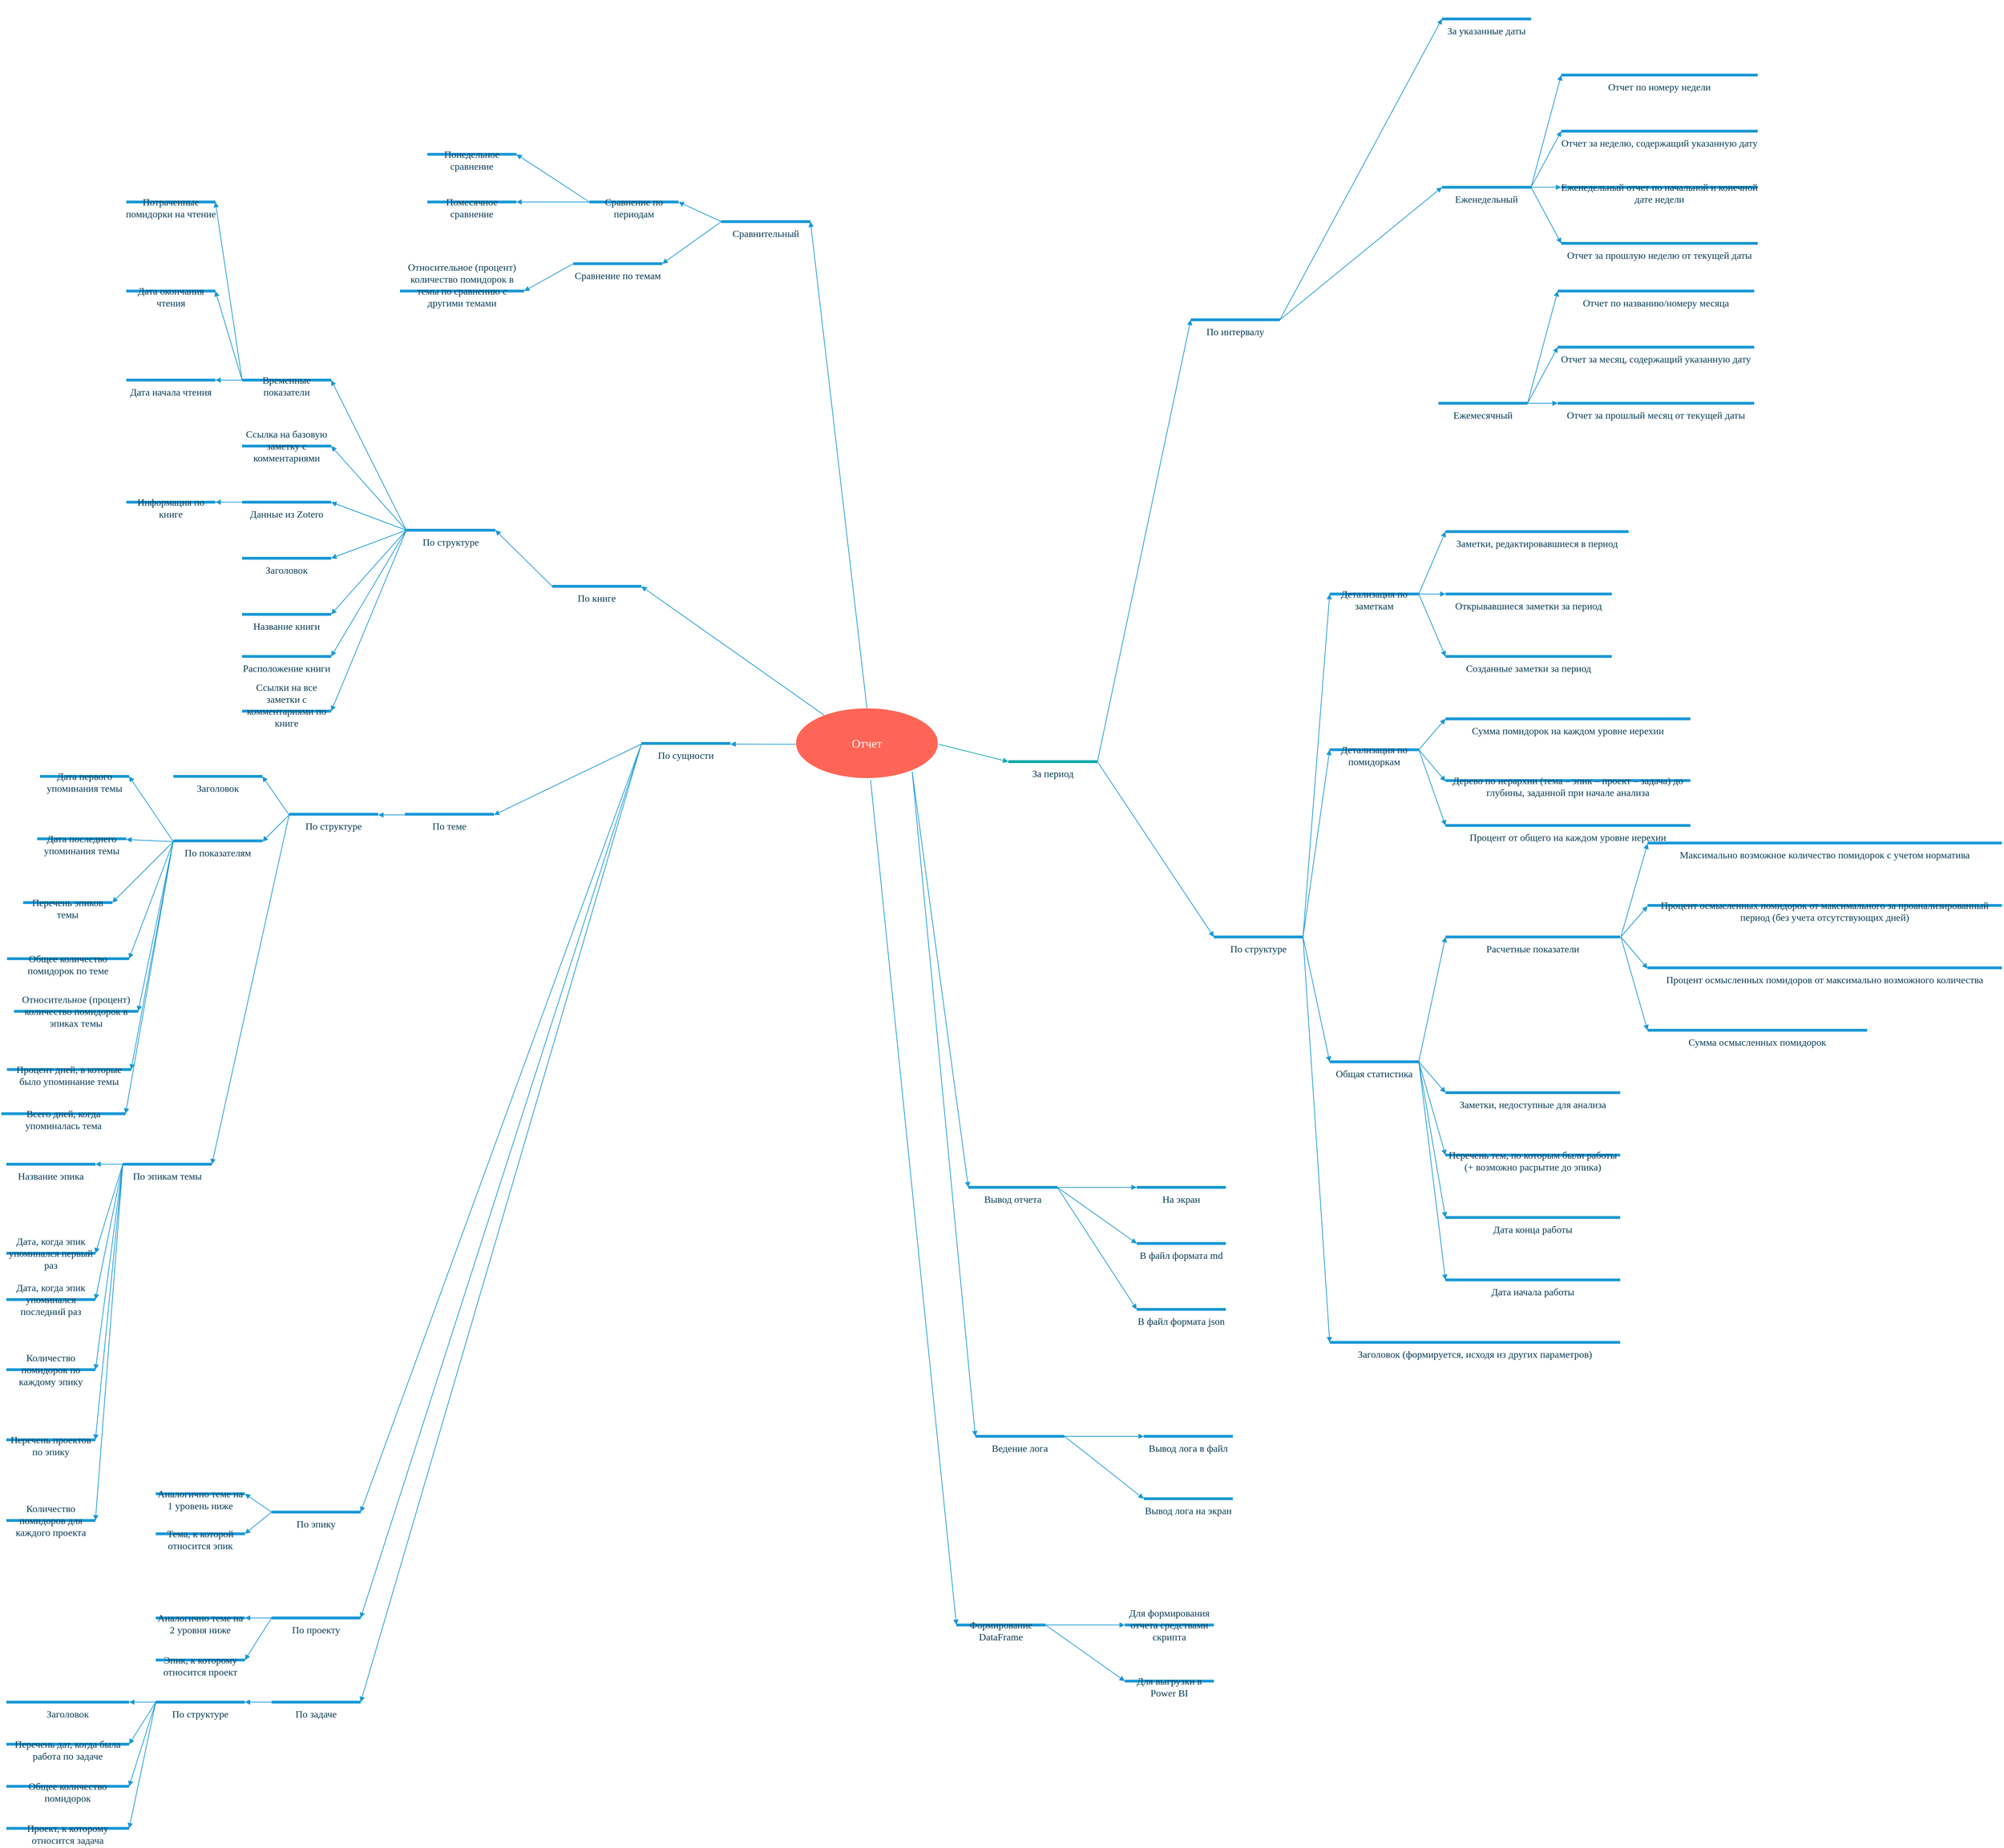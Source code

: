 <mxfile version="20.7.4" type="device"><diagram name="Страница-1" id="Page-1"><mxGraphModel dx="1969" dy="2162" grid="1" gridSize="10" guides="1" tooltips="1" connect="1" arrows="1" fold="1" page="1" pageScale="1" pageWidth="827" pageHeight="1169" math="0" shadow="0"><root><mxCell id="0"/><mxCell id="1" value="Соединительная линия" parent="0"/><mxCell id="2" value="&lt;div style=&quot;font-size: 1px&quot;&gt;&lt;font style=&quot;font-size:16.93px;font-family:Calibri;color:#ffffff;direction:ltr;letter-spacing:0px;line-height:120%;opacity:1&quot;&gt;Отчет&lt;br/&gt;&lt;/font&gt;&lt;/div&gt;" style="verticalAlign=middle;align=center;vsdxID=16;fillColor=#ff6556;gradientColor=none;shape=stencil(vZHPDsIgDMafhiMGYR48z/kejes2Io6loJtvL1gSp/Fm4q1fv1//pBWmDgNMKLQKkfwZZ9vGQZiD0NqOA5KNKRKmEabuPGFP/jq2rCfIZI4u/pY7LFyncoVWd1bV/imPTAKdkkWF1DtGqbC62pRMAbbqazO1SFhskOQjROvHt7kOqEeZBsnOQV/6sBVmxGmVVj+s9r/FUvA6dWed40+t/c/XpBS/1TQP);strokeColor=#ffffff;spacingTop=-3;spacingBottom=-3;spacingLeft=-3;spacingRight=-3;points=[[0,0.5,0],[1,0.5,0],[0.5,0,0],[0.5,1,0],[0.2,0.1,0],[0.81,0.11,0],[0.19,0.88,0],[0.81,0.88,0]];labelBackgroundColor=none;rounded=0;html=1;whiteSpace=wrap;" parent="1" vertex="1"><mxGeometry x="1654" y="1007.5" width="203" height="102.5" as="geometry"/></mxCell><mxCell id="3" value="&lt;div style=&quot;font-size: 1px&quot;&gt;&lt;font style=&quot;font-size:14.11px;font-family:Calibri;color:#0a3c54;direction:ltr;letter-spacing:0px;line-height:120%;opacity:1&quot;&gt;За период&lt;br/&gt;&lt;/font&gt;&lt;/div&gt;" style="verticalAlign=bottom;align=center;vsdxID=27;fillColor=#FFFFFF;gradientColor=none;shape=stencil(fY9LDoAgDERP0z3SeALFe5iI0qhAEH+3F9KFxIW7mfa1nQI2m+m9Bim2GNysTxqiAWxBSrJGB4pJASrAZnRBT8HtdmDv+0xmtbojb7h4TuQJKW52NduOyYVsQVbij03iPcHpyt43TirxK6ge);strokeColor=#00aba9;strokeWidth=4;spacingTop=-3;spacingBottom=-3;spacingLeft=-3;spacingRight=-3;points=[[0,0.5,0],[1,0.5,0],[0,0.5,0],[0,0.5,0],[0,0.5,0],[0,0.5,0],[1,0.5,0],[1,0.5,0]];labelBackgroundColor=none;rounded=0;html=1;whiteSpace=wrap;" parent="1" vertex="1"><mxGeometry x="1957" y="1059" width="127" height="50" as="geometry"/></mxCell><mxCell id="4" value="&lt;div style=&quot;font-size: 1px&quot;&gt;&lt;font style=&quot;font-size:14.11px;font-family:Calibri;color:#0a3c54;direction:ltr;letter-spacing:0px;line-height:120%;opacity:1&quot;&gt;Еженедельный&lt;br/&gt;&lt;/font&gt;&lt;/div&gt;" style="verticalAlign=bottom;align=center;vsdxID=32;fillColor=#FFFFFF;gradientColor=none;shape=stencil(fY9LDoAgDERP0z3SeALFe5iI0qhAEH+3F9KFxIW7mfa1nQI2m+m9Bim2GNysTxqiAWxBSrJGB4pJASrAZnRBT8HtdmDv+0xmtbojb7h4TuQJKW52NduOyYVsQVbij03iPcHpyt43TirxK6ge);strokeColor=#1998d6;strokeWidth=4;spacingTop=-3;spacingBottom=-3;spacingLeft=-3;spacingRight=-3;points=[[0,0.5,0],[1,0.5,0],[0,0.5,0],[0,0.5,0],[0,0.5,0],[0,0.5,0],[1,0.5,0],[1,0.5,0]];labelBackgroundColor=none;rounded=0;html=1;whiteSpace=wrap;" parent="1" vertex="1"><mxGeometry x="2575" y="240" width="127" height="50" as="geometry"/></mxCell><mxCell id="5" value="&lt;div style=&quot;font-size: 1px&quot;&gt;&lt;font style=&quot;font-size:14.11px;font-family:Calibri;color:#0a3c54;direction:ltr;letter-spacing:0px;line-height:120%;opacity:1&quot;&gt;За указанные даты&lt;br/&gt;&lt;/font&gt;&lt;/div&gt;" style="verticalAlign=bottom;align=center;vsdxID=34;fillColor=#FFFFFF;gradientColor=none;shape=stencil(fY9LDoAgDERP0z3SeALFe5iI0qhAEH+3F9KFxIW7mfa1nQI2m+m9Bim2GNysTxqiAWxBSrJGB4pJASrAZnRBT8HtdmDv+0xmtbojb7h4TuQJKW52NduOyYVsQVbij03iPcHpyt43TirxK6ge);strokeColor=#1998d6;strokeWidth=4;spacingTop=-3;spacingBottom=-3;spacingLeft=-3;spacingRight=-3;points=[[0,0.5,0],[1,0.5,0],[0,0.5,0],[0,0.5,0],[0,0.5,0],[0,0.5,0],[1,0.5,0],[1,0.5,0]];labelBackgroundColor=none;rounded=0;html=1;whiteSpace=wrap;" parent="1" vertex="1"><mxGeometry x="2575" width="127" height="50" as="geometry"/></mxCell><mxCell id="6" value="&lt;div style=&quot;font-size: 1px&quot;&gt;&lt;font style=&quot;font-size:14.11px;font-family:Calibri;color:#0a3c54;direction:ltr;letter-spacing:0px;line-height:120%;opacity:1&quot;&gt;По сущности&lt;br/&gt;&lt;/font&gt;&lt;/div&gt;" style="verticalAlign=bottom;align=center;vsdxID=36;fillColor=#FFFFFF;gradientColor=none;shape=stencil(fY9LDoAgDERP0z3SeALFe5iI0qhAEH+3F9KFxIW7mfa1nQI2m+m9Bim2GNysTxqiAWxBSrJGB4pJASrAZnRBT8HtdmDv+0xmtbojb7h4TuQJKW52NduOyYVsQVbij03iPcHpyt43TirxK6ge);strokeColor=#1998d6;strokeWidth=4;spacingTop=-3;spacingBottom=-3;spacingLeft=-3;spacingRight=-3;points=[[0,0.5,0],[1,0.5,0],[0,0.5,0],[0,0.5,0],[0,0.5,0],[0,0.5,0],[1,0.5,0],[1,0.5,0]];labelBackgroundColor=none;rounded=0;html=1;whiteSpace=wrap;" parent="1" vertex="1"><mxGeometry x="1434" y="1033" width="127" height="50" as="geometry"/></mxCell><mxCell id="7" value="&lt;div style=&quot;font-size: 1px&quot;&gt;&lt;font style=&quot;font-size:14.11px;font-family:Calibri;color:#0a3c54;direction:ltr;letter-spacing:0px;line-height:120%;opacity:1&quot;&gt;По эпику&lt;br/&gt;&lt;/font&gt;&lt;/div&gt;" style="verticalAlign=bottom;align=center;vsdxID=38;fillColor=#FFFFFF;gradientColor=none;shape=stencil(fY9LDoAgDERP0z3SeALFe5iI0qhAEH+3F9KFxIW7mfa1nQI2m+m9Bim2GNysTxqiAWxBSrJGB4pJASrAZnRBT8HtdmDv+0xmtbojb7h4TuQJKW52NduOyYVsQVbij03iPcHpyt43TirxK6ge);strokeColor=#1998d6;strokeWidth=4;spacingTop=-3;spacingBottom=-3;spacingLeft=-3;spacingRight=-3;points=[[0,0.5,0],[1,0.5,0],[0,0.5,0],[0,0.5,0],[0,0.5,0],[0,0.5,0],[1,0.5,0],[1,0.5,0]];labelBackgroundColor=none;rounded=0;html=1;whiteSpace=wrap;" parent="1" vertex="1"><mxGeometry x="907" y="2129" width="127" height="50" as="geometry"/></mxCell><mxCell id="8" value="&lt;div style=&quot;font-size: 1px&quot;&gt;&lt;font style=&quot;font-size:14.11px;font-family:Calibri;color:#0a3c54;direction:ltr;letter-spacing:0px;line-height:120%;opacity:1&quot;&gt;По теме&lt;br/&gt;&lt;/font&gt;&lt;/div&gt;" style="verticalAlign=bottom;align=center;vsdxID=40;fillColor=#FFFFFF;gradientColor=none;shape=stencil(fY9LDoAgDERP0z3SeALFe5iI0qhAEH+3F9KFxIW7mfa1nQI2m+m9Bim2GNysTxqiAWxBSrJGB4pJASrAZnRBT8HtdmDv+0xmtbojb7h4TuQJKW52NduOyYVsQVbij03iPcHpyt43TirxK6ge);strokeColor=#1998d6;strokeWidth=4;spacingTop=-3;spacingBottom=-3;spacingLeft=-3;spacingRight=-3;points=[[0,0.5,0],[1,0.5,0],[0,0.5,0],[0,0.5,0],[0,0.5,0],[0,0.5,0],[1,0.5,0],[1,0.5,0]];labelBackgroundColor=none;rounded=0;html=1;whiteSpace=wrap;" parent="1" vertex="1"><mxGeometry x="1097" y="1134" width="127" height="50" as="geometry"/></mxCell><mxCell id="9" value="&lt;div style=&quot;font-size: 1px&quot;&gt;&lt;font style=&quot;font-size:14.11px;font-family:Calibri;color:#0a3c54;direction:ltr;letter-spacing:0px;line-height:120%;opacity:1&quot;&gt;Вывод отчета&lt;br/&gt;&lt;/font&gt;&lt;/div&gt;" style="verticalAlign=bottom;align=center;vsdxID=42;fillColor=#FFFFFF;gradientColor=none;shape=stencil(fY9LDoAgDERP0z3SeALFe5iI0qhAEH+3F9KFxIW7mfa1nQI2m+m9Bim2GNysTxqiAWxBSrJGB4pJASrAZnRBT8HtdmDv+0xmtbojb7h4TuQJKW52NduOyYVsQVbij03iPcHpyt43TirxK6ge);strokeColor=#1998d6;strokeWidth=4;spacingTop=-3;spacingBottom=-3;spacingLeft=-3;spacingRight=-3;points=[[0,0.5,0],[1,0.5,0],[0,0.5,0],[0,0.5,0],[0,0.5,0],[0,0.5,0],[1,0.5,0],[1,0.5,0]];labelBackgroundColor=none;rounded=0;html=1;whiteSpace=wrap;" parent="1" vertex="1"><mxGeometry x="1900" y="1666" width="127" height="50" as="geometry"/></mxCell><mxCell id="10" value="&lt;div style=&quot;font-size: 1px&quot;&gt;&lt;font style=&quot;font-size:14.11px;font-family:Calibri;color:#0a3c54;direction:ltr;letter-spacing:0px;line-height:120%;opacity:1&quot;&gt;На экран&lt;br/&gt;&lt;/font&gt;&lt;/div&gt;" style="verticalAlign=bottom;align=center;vsdxID=47;fillColor=#FFFFFF;gradientColor=none;shape=stencil(fY9LDoAgDERP0z3SeALFe5iI0qhAEH+3F9KFxIW7mfa1nQI2m+m9Bim2GNysTxqiAWxBSrJGB4pJASrAZnRBT8HtdmDv+0xmtbojb7h4TuQJKW52NduOyYVsQVbij03iPcHpyt43TirxK6ge);strokeColor=#1998d6;strokeWidth=4;spacingTop=-3;spacingBottom=-3;spacingLeft=-3;spacingRight=-3;points=[[0,0.5,0],[1,0.5,0],[0,0.5,0],[0,0.5,0],[0,0.5,0],[0,0.5,0],[1,0.5,0],[1,0.5,0]];labelBackgroundColor=none;rounded=0;html=1;whiteSpace=wrap;" parent="1" vertex="1"><mxGeometry x="2140" y="1666" width="127" height="50" as="geometry"/></mxCell><mxCell id="11" value="&lt;div style=&quot;font-size: 1px&quot;&gt;&lt;font style=&quot;font-size:14.11px;font-family:Calibri;color:#0a3c54;direction:ltr;letter-spacing:0px;line-height:120%;opacity:1&quot;&gt;В файл формата md&lt;br/&gt;&lt;/font&gt;&lt;/div&gt;" style="verticalAlign=bottom;align=center;vsdxID=48;fillColor=#FFFFFF;gradientColor=none;shape=stencil(fY9LDoAgDERP0z3SeALFe5iI0qhAEH+3F9KFxIW7mfa1nQI2m+m9Bim2GNysTxqiAWxBSrJGB4pJASrAZnRBT8HtdmDv+0xmtbojb7h4TuQJKW52NduOyYVsQVbij03iPcHpyt43TirxK6ge);strokeColor=#1998d6;strokeWidth=4;spacingTop=-3;spacingBottom=-3;spacingLeft=-3;spacingRight=-3;points=[[0,0.5,0],[1,0.5,0],[0,0.5,0],[0,0.5,0],[0,0.5,0],[0,0.5,0],[1,0.5,0],[1,0.5,0]];labelBackgroundColor=none;rounded=0;html=1;whiteSpace=wrap;" parent="1" vertex="1"><mxGeometry x="2140" y="1746" width="127" height="50" as="geometry"/></mxCell><mxCell id="12" value="&lt;div style=&quot;font-size: 1px&quot;&gt;&lt;font style=&quot;font-size:14.11px;font-family:Calibri;color:#0a3c54;direction:ltr;letter-spacing:0px;line-height:120%;opacity:1&quot;&gt;В файл формата json&lt;br/&gt;&lt;/font&gt;&lt;/div&gt;" style="verticalAlign=bottom;align=center;vsdxID=49;fillColor=#FFFFFF;gradientColor=none;shape=stencil(fY9LDoAgDERP0z3SeALFe5iI0qhAEH+3F9KFxIW7mfa1nQI2m+m9Bim2GNysTxqiAWxBSrJGB4pJASrAZnRBT8HtdmDv+0xmtbojb7h4TuQJKW52NduOyYVsQVbij03iPcHpyt43TirxK6ge);strokeColor=#1998d6;strokeWidth=4;spacingTop=-3;spacingBottom=-3;spacingLeft=-3;spacingRight=-3;points=[[0,0.5,0],[1,0.5,0],[0,0.5,0],[0,0.5,0],[0,0.5,0],[0,0.5,0],[1,0.5,0],[1,0.5,0]];labelBackgroundColor=none;rounded=0;html=1;whiteSpace=wrap;" parent="1" vertex="1"><mxGeometry x="2140" y="1840" width="127" height="50" as="geometry"/></mxCell><mxCell id="13" value="&lt;div style=&quot;font-size: 1px&quot;&gt;&lt;font style=&quot;font-size:14.11px;font-family:Calibri;color:#0a3c54;direction:ltr;letter-spacing:0px;line-height:120%;opacity:1&quot;&gt;Отчет за прошлую неделю от текущей даты&lt;br/&gt;&lt;/font&gt;&lt;/div&gt;" style="verticalAlign=bottom;align=center;vsdxID=58;fillColor=#FFFFFF;gradientColor=none;shape=stencil(fY9LDoAgDERP0z3SeALFe5iI0qhAEH+3F9KFxIW7mfa1nQI2m+m9Bim2GNysTxqiAWxBSrJGB4pJASrAZnRBT8HtdmDv+0xmtbojb7h4TuQJKW52NduOyYVsQVbij03iPcHpyt43TirxK6ge);strokeColor=#1998d6;strokeWidth=4;spacingTop=-3;spacingBottom=-3;spacingLeft=-3;spacingRight=-3;points=[[0,0.5,0],[1,0.5,0],[0,0.5,0],[0,0.5,0],[0,0.5,0],[0,0.5,0],[1,0.5,0],[1,0.5,0]];labelBackgroundColor=none;rounded=0;html=1;whiteSpace=wrap;" parent="1" vertex="1"><mxGeometry x="2745" y="320" width="280" height="50" as="geometry"/></mxCell><mxCell id="14" value="&lt;div style=&quot;font-size: 1px&quot;&gt;&lt;font style=&quot;font-size:14.11px;font-family:Calibri;color:#0a3c54;direction:ltr;letter-spacing:0px;line-height:120%;opacity:1&quot;&gt;Отчет по номеру недели&lt;br/&gt;&lt;/font&gt;&lt;/div&gt;" style="verticalAlign=bottom;align=center;vsdxID=60;fillColor=#FFFFFF;gradientColor=none;shape=stencil(fY9LDoAgDERP0z3SeALFe5iI0qhAEH+3F9KFxIW7mfa1nQI2m+m9Bim2GNysTxqiAWxBSrJGB4pJASrAZnRBT8HtdmDv+0xmtbojb7h4TuQJKW52NduOyYVsQVbij03iPcHpyt43TirxK6ge);strokeColor=#1998d6;strokeWidth=4;spacingTop=-3;spacingBottom=-3;spacingLeft=-3;spacingRight=-3;points=[[0,0.5,0],[1,0.5,0],[0,0.5,0],[0,0.5,0],[0,0.5,0],[0,0.5,0],[1,0.5,0],[1,0.5,0]];labelBackgroundColor=none;rounded=0;html=1;whiteSpace=wrap;" parent="1" vertex="1"><mxGeometry x="2745" y="80" width="280" height="50" as="geometry"/></mxCell><mxCell id="15" value="&lt;div style=&quot;font-size: 1px&quot;&gt;&lt;font style=&quot;font-size:14.11px;font-family:Calibri;color:#0a3c54;direction:ltr;letter-spacing:0px;line-height:120%;opacity:1&quot;&gt;Отчет за неделю, содержащий указанную дату&lt;br/&gt;&lt;/font&gt;&lt;/div&gt;" style="verticalAlign=bottom;align=center;vsdxID=62;fillColor=#FFFFFF;gradientColor=none;shape=stencil(fY9LDoAgDERP0z3SeALFe5iI0qhAEH+3F9KFxIW7mfa1nQI2m+m9Bim2GNysTxqiAWxBSrJGB4pJASrAZnRBT8HtdmDv+0xmtbojb7h4TuQJKW52NduOyYVsQVbij03iPcHpyt43TirxK6ge);strokeColor=#1998d6;strokeWidth=4;spacingTop=-3;spacingBottom=-3;spacingLeft=-3;spacingRight=-3;points=[[0,0.5,0],[1,0.5,0],[0,0.5,0],[0,0.5,0],[0,0.5,0],[0,0.5,0],[1,0.5,0],[1,0.5,0]];labelBackgroundColor=none;rounded=0;html=1;whiteSpace=wrap;" parent="1" vertex="1"><mxGeometry x="2745" y="160" width="280" height="50" as="geometry"/></mxCell><mxCell id="16" value="&lt;div style=&quot;font-size: 1px&quot;&gt;&lt;font style=&quot;font-size:14.11px;font-family:Calibri;color:#0a3c54;direction:ltr;letter-spacing:0px;line-height:120%;opacity:1&quot;&gt;Еженедельный отчет по начальной и конечной дате недели&lt;br/&gt;&lt;/font&gt;&lt;/div&gt;" style="verticalAlign=bottom;align=center;vsdxID=64;fillColor=#FFFFFF;gradientColor=none;shape=stencil(fY9LDoAgDERP0z3SeALFe5iI0qhAEH+3F9KFxIW7mfa1nQI2m+m9Bim2GNysTxqiAWxBSrJGB4pJASrAZnRBT8HtdmDv+0xmtbojb7h4TuQJKW52NduOyYVsQVbij03iPcHpyt43TirxK6ge);strokeColor=#1998d6;strokeWidth=4;spacingTop=-3;spacingBottom=-3;spacingLeft=-3;spacingRight=-3;points=[[0,0.5,0],[1,0.5,0],[0,0.5,0],[0,0.5,0],[0,0.5,0],[0,0.5,0],[1,0.5,0],[1,0.5,0]];labelBackgroundColor=none;rounded=0;html=1;whiteSpace=wrap;" parent="1" vertex="1"><mxGeometry x="2745" y="240" width="280" height="50" as="geometry"/></mxCell><mxCell id="17" value="&lt;div style=&quot;font-size: 1px&quot;&gt;&lt;font style=&quot;font-size:14.11px;font-family:Calibri;color:#0a3c54;direction:ltr;letter-spacing:0px;line-height:120%;opacity:1&quot;&gt;По проекту&lt;br/&gt;&lt;/font&gt;&lt;/div&gt;" style="verticalAlign=bottom;align=center;vsdxID=66;fillColor=#FFFFFF;gradientColor=none;shape=stencil(fY9LDoAgDERP0z3SeALFe5iI0qhAEH+3F9KFxIW7mfa1nQI2m+m9Bim2GNysTxqiAWxBSrJGB4pJASrAZnRBT8HtdmDv+0xmtbojb7h4TuQJKW52NduOyYVsQVbij03iPcHpyt43TirxK6ge);strokeColor=#1998d6;strokeWidth=4;spacingTop=-3;spacingBottom=-3;spacingLeft=-3;spacingRight=-3;points=[[0,0.5,0],[1,0.5,0],[0,0.5,0],[0,0.5,0],[0,0.5,0],[0,0.5,0],[1,0.5,0],[1,0.5,0]];labelBackgroundColor=none;rounded=0;html=1;whiteSpace=wrap;" parent="1" vertex="1"><mxGeometry x="907" y="2280" width="127" height="50" as="geometry"/></mxCell><mxCell id="18" value="&lt;div style=&quot;font-size: 1px&quot;&gt;&lt;font style=&quot;font-size:14.11px;font-family:Calibri;color:#0a3c54;direction:ltr;letter-spacing:0px;line-height:120%;opacity:1&quot;&gt;По задаче&lt;br/&gt;&lt;/font&gt;&lt;/div&gt;" style="verticalAlign=bottom;align=center;vsdxID=68;fillColor=#FFFFFF;gradientColor=none;shape=stencil(fY9LDoAgDERP0z3SeALFe5iI0qhAEH+3F9KFxIW7mfa1nQI2m+m9Bim2GNysTxqiAWxBSrJGB4pJASrAZnRBT8HtdmDv+0xmtbojb7h4TuQJKW52NduOyYVsQVbij03iPcHpyt43TirxK6ge);strokeColor=#1998d6;strokeWidth=4;spacingTop=-3;spacingBottom=-3;spacingLeft=-3;spacingRight=-3;points=[[0,0.5,0],[1,0.5,0],[0,0.5,0],[0,0.5,0],[0,0.5,0],[0,0.5,0],[1,0.5,0],[1,0.5,0]];labelBackgroundColor=none;rounded=0;html=1;whiteSpace=wrap;" parent="1" vertex="1"><mxGeometry x="907" y="2400" width="127" height="50" as="geometry"/></mxCell><mxCell id="19" value="&lt;div style=&quot;font-size: 1px&quot;&gt;&lt;font style=&quot;font-size:14.11px;font-family:Calibri;color:#0a3c54;direction:ltr;letter-spacing:0px;line-height:120%;opacity:1&quot;&gt;По структуре&lt;br/&gt;&lt;/font&gt;&lt;/div&gt;" style="verticalAlign=bottom;align=center;vsdxID=76;fillColor=#FFFFFF;gradientColor=none;shape=stencil(fY9LDoAgDERP0z3SeALFe5iI0qhAEH+3F9KFxIW7mfa1nQI2m+m9Bim2GNysTxqiAWxBSrJGB4pJASrAZnRBT8HtdmDv+0xmtbojb7h4TuQJKW52NduOyYVsQVbij03iPcHpyt43TirxK6ge);strokeColor=#1998d6;strokeWidth=4;spacingTop=-3;spacingBottom=-3;spacingLeft=-3;spacingRight=-3;points=[[0,0.5,0],[1,0.5,0],[0,0.5,0],[0,0.5,0],[0,0.5,0],[0,0.5,0],[1,0.5,0],[1,0.5,0]];labelBackgroundColor=none;rounded=0;html=1;whiteSpace=wrap;" parent="1" vertex="1"><mxGeometry x="2250" y="1309" width="127" height="50" as="geometry"/></mxCell><mxCell id="20" value="&lt;div style=&quot;font-size: 1px&quot;&gt;&lt;font style=&quot;font-size:14.11px;font-family:Calibri;color:#0a3c54;direction:ltr;letter-spacing:0px;line-height:120%;opacity:1&quot;&gt;Общая статистика&lt;br/&gt;&lt;/font&gt;&lt;/div&gt;" style="verticalAlign=bottom;align=center;vsdxID=78;fillColor=#FFFFFF;gradientColor=none;shape=stencil(fY9LDoAgDERP0z3SeALFe5iI0qhAEH+3F9KFxIW7mfa1nQI2m+m9Bim2GNysTxqiAWxBSrJGB4pJASrAZnRBT8HtdmDv+0xmtbojb7h4TuQJKW52NduOyYVsQVbij03iPcHpyt43TirxK6ge);strokeColor=#1998d6;strokeWidth=4;spacingTop=-3;spacingBottom=-3;spacingLeft=-3;spacingRight=-3;points=[[0,0.5,0],[1,0.5,0],[0,0.5,0],[0,0.5,0],[0,0.5,0],[0,0.5,0],[1,0.5,0],[1,0.5,0]];labelBackgroundColor=none;rounded=0;html=1;whiteSpace=wrap;" parent="1" vertex="1"><mxGeometry x="2415" y="1487" width="127" height="50" as="geometry"/></mxCell><mxCell id="21" value="&lt;div style=&quot;font-size: 1px&quot;&gt;&lt;font style=&quot;font-size:14.11px;font-family:Calibri;color:#0a3c54;direction:ltr;letter-spacing:0px;line-height:120%;opacity:1&quot;&gt;Детализация по помидоркам&lt;br/&gt;&lt;/font&gt;&lt;/div&gt;" style="verticalAlign=bottom;align=center;vsdxID=80;fillColor=#FFFFFF;gradientColor=none;shape=stencil(fY9LDoAgDERP0z3SeALFe5iI0qhAEH+3F9KFxIW7mfa1nQI2m+m9Bim2GNysTxqiAWxBSrJGB4pJASrAZnRBT8HtdmDv+0xmtbojb7h4TuQJKW52NduOyYVsQVbij03iPcHpyt43TirxK6ge);strokeColor=#1998d6;strokeWidth=4;spacingTop=-3;spacingBottom=-3;spacingLeft=-3;spacingRight=-3;points=[[0,0.5,0],[1,0.5,0],[0,0.5,0],[0,0.5,0],[0,0.5,0],[0,0.5,0],[1,0.5,0],[1,0.5,0]];labelBackgroundColor=none;rounded=0;html=1;whiteSpace=wrap;" parent="1" vertex="1"><mxGeometry x="2415" y="1042" width="127" height="50" as="geometry"/></mxCell><mxCell id="22" value="&lt;div style=&quot;font-size: 1px&quot;&gt;&lt;font style=&quot;font-size:14.11px;font-family:Calibri;color:#0a3c54;direction:ltr;letter-spacing:0px;line-height:120%;opacity:1&quot;&gt;Заголовок (формируется, исходя из других параметров)&lt;br/&gt;&lt;/font&gt;&lt;/div&gt;" style="verticalAlign=bottom;align=center;vsdxID=84;fillColor=#FFFFFF;gradientColor=none;shape=stencil(fY9LDoAgDERP0z3SeALFe5iI0qhAEH+3F9KFxIW7mfa1nQI2m+m9Bim2GNysTxqiAWxBSrJGB4pJASrAZnRBT8HtdmDv+0xmtbojb7h4TuQJKW52NduOyYVsQVbij03iPcHpyt43TirxK6ge);strokeColor=#1998d6;strokeWidth=4;spacingTop=-3;spacingBottom=-3;spacingLeft=-3;spacingRight=-3;points=[[0,0.5,0],[1,0.5,0],[0,0.5,0],[0,0.5,0],[0,0.5,0],[0,0.5,0],[1,0.5,0],[1,0.5,0]];labelBackgroundColor=none;rounded=0;html=1;whiteSpace=wrap;" parent="1" vertex="1"><mxGeometry x="2415" y="1887" width="414" height="50" as="geometry"/></mxCell><mxCell id="23" value="&lt;div style=&quot;font-size: 1px&quot;&gt;&lt;font style=&quot;font-size:14.11px;font-family:Calibri;color:#0a3c54;direction:ltr;letter-spacing:0px;line-height:120%;opacity:1&quot;&gt;Дата начала работы&lt;br/&gt;&lt;/font&gt;&lt;/div&gt;" style="verticalAlign=bottom;align=center;vsdxID=87;fillColor=#FFFFFF;gradientColor=none;shape=stencil(fY9LDoAgDERP0z3SeALFe5iI0qhAEH+3F9KFxIW7mfa1nQI2m+m9Bim2GNysTxqiAWxBSrJGB4pJASrAZnRBT8HtdmDv+0xmtbojb7h4TuQJKW52NduOyYVsQVbij03iPcHpyt43TirxK6ge);strokeColor=#1998d6;strokeWidth=4;spacingTop=-3;spacingBottom=-3;spacingLeft=-3;spacingRight=-3;points=[[0,0.5,0],[1,0.5,0],[0,0.5,0],[0,0.5,0],[0,0.5,0],[0,0.5,0],[1,0.5,0],[1,0.5,0]];labelBackgroundColor=none;rounded=0;html=1;whiteSpace=wrap;" parent="1" vertex="1"><mxGeometry x="2580" y="1798" width="249" height="50" as="geometry"/></mxCell><mxCell id="24" value="&lt;div style=&quot;font-size: 1px&quot;&gt;&lt;font style=&quot;font-size:14.11px;font-family:Calibri;color:#0a3c54;direction:ltr;letter-spacing:0px;line-height:120%;opacity:1&quot;&gt;Дата конца работы&lt;br/&gt;&lt;/font&gt;&lt;/div&gt;" style="verticalAlign=bottom;align=center;vsdxID=89;fillColor=#FFFFFF;gradientColor=none;shape=stencil(fY9LDoAgDERP0z3SeALFe5iI0qhAEH+3F9KFxIW7mfa1nQI2m+m9Bim2GNysTxqiAWxBSrJGB4pJASrAZnRBT8HtdmDv+0xmtbojb7h4TuQJKW52NduOyYVsQVbij03iPcHpyt43TirxK6ge);strokeColor=#1998d6;strokeWidth=4;spacingTop=-3;spacingBottom=-3;spacingLeft=-3;spacingRight=-3;points=[[0,0.5,0],[1,0.5,0],[0,0.5,0],[0,0.5,0],[0,0.5,0],[0,0.5,0],[1,0.5,0],[1,0.5,0]];labelBackgroundColor=none;rounded=0;html=1;whiteSpace=wrap;" parent="1" vertex="1"><mxGeometry x="2580" y="1709" width="249" height="50" as="geometry"/></mxCell><mxCell id="25" value="&lt;div style=&quot;font-size: 1px&quot;&gt;&lt;font style=&quot;font-size:14.11px;font-family:Calibri;color:#0a3c54;direction:ltr;letter-spacing:0px;line-height:120%;opacity:1&quot;&gt;Заметки, недоступные для анализа&lt;br/&gt;&lt;/font&gt;&lt;/div&gt;" style="verticalAlign=bottom;align=center;vsdxID=91;fillColor=#FFFFFF;gradientColor=none;shape=stencil(fY9LDoAgDERP0z3SeALFe5iI0qhAEH+3F9KFxIW7mfa1nQI2m+m9Bim2GNysTxqiAWxBSrJGB4pJASrAZnRBT8HtdmDv+0xmtbojb7h4TuQJKW52NduOyYVsQVbij03iPcHpyt43TirxK6ge);strokeColor=#1998d6;strokeWidth=4;spacingTop=-3;spacingBottom=-3;spacingLeft=-3;spacingRight=-3;points=[[0,0.5,0],[1,0.5,0],[0,0.5,0],[0,0.5,0],[0,0.5,0],[0,0.5,0],[1,0.5,0],[1,0.5,0]];labelBackgroundColor=none;rounded=0;html=1;whiteSpace=wrap;" parent="1" vertex="1"><mxGeometry x="2580" y="1531" width="249" height="50" as="geometry"/></mxCell><mxCell id="26" value="&lt;div style=&quot;font-size: 1px&quot;&gt;&lt;font style=&quot;font-size:14.11px;font-family:Calibri;color:#0a3c54;direction:ltr;letter-spacing:0px;line-height:120%;opacity:1&quot;&gt;Перечень тем, по которым были работы (+ возможно расрытие до эпика)&lt;br&gt;&lt;/font&gt;&lt;/div&gt;" style="verticalAlign=bottom;align=center;vsdxID=93;fillColor=#FFFFFF;gradientColor=none;shape=stencil(fY9LDoAgDERP0z3SeALFe5iI0qhAEH+3F9KFxIW7mfa1nQI2m+m9Bim2GNysTxqiAWxBSrJGB4pJASrAZnRBT8HtdmDv+0xmtbojb7h4TuQJKW52NduOyYVsQVbij03iPcHpyt43TirxK6ge);strokeColor=#1998d6;strokeWidth=4;spacingTop=-3;spacingBottom=-3;spacingLeft=-3;spacingRight=-3;points=[[0,0.5,0],[1,0.5,0],[0,0.5,0],[0,0.5,0],[0,0.5,0],[0,0.5,0],[1,0.5,0],[1,0.5,0]];labelBackgroundColor=none;rounded=0;html=1;whiteSpace=wrap;" parent="1" vertex="1"><mxGeometry x="2580" y="1620" width="249" height="50" as="geometry"/></mxCell><mxCell id="27" value="&lt;div style=&quot;font-size: 1px&quot;&gt;&lt;font style=&quot;font-size:14.11px;font-family:Calibri;color:#0a3c54;direction:ltr;letter-spacing:0px;line-height:120%;opacity:1&quot;&gt;Расчетные показатели&lt;br/&gt;&lt;/font&gt;&lt;/div&gt;" style="verticalAlign=bottom;align=center;vsdxID=95;fillColor=#FFFFFF;gradientColor=none;shape=stencil(fY9LDoAgDERP0z3SeALFe5iI0qhAEH+3F9KFxIW7mfa1nQI2m+m9Bim2GNysTxqiAWxBSrJGB4pJASrAZnRBT8HtdmDv+0xmtbojb7h4TuQJKW52NduOyYVsQVbij03iPcHpyt43TirxK6ge);strokeColor=#1998d6;strokeWidth=4;spacingTop=-3;spacingBottom=-3;spacingLeft=-3;spacingRight=-3;points=[[0,0.5,0],[1,0.5,0],[0,0.5,0],[0,0.5,0],[0,0.5,0],[0,0.5,0],[1,0.5,0],[1,0.5,0]];labelBackgroundColor=none;rounded=0;html=1;whiteSpace=wrap;" parent="1" vertex="1"><mxGeometry x="2580" y="1309" width="249" height="50" as="geometry"/></mxCell><mxCell id="28" value="&lt;div style=&quot;font-size: 1px&quot;&gt;&lt;font style=&quot;font-size:14.11px;font-family:Calibri;color:#0a3c54;direction:ltr;letter-spacing:0px;line-height:120%;opacity:1&quot;&gt;Процент осмысленных помидоров от максимально возможного количества&lt;br/&gt;&lt;/font&gt;&lt;/div&gt;" style="verticalAlign=bottom;align=center;vsdxID=97;fillColor=#FFFFFF;gradientColor=none;shape=stencil(fY9LDoAgDERP0z3SeALFe5iI0qhAEH+3F9KFxIW7mfa1nQI2m+m9Bim2GNysTxqiAWxBSrJGB4pJASrAZnRBT8HtdmDv+0xmtbojb7h4TuQJKW52NduOyYVsQVbij03iPcHpyt43TirxK6ge);strokeColor=#1998d6;strokeWidth=4;spacingTop=-3;spacingBottom=-3;spacingLeft=-3;spacingRight=-3;points=[[0,0.5,0],[1,0.5,0],[0,0.5,0],[0,0.5,0],[0,0.5,0],[0,0.5,0],[1,0.5,0],[1,0.5,0]];labelBackgroundColor=none;rounded=0;html=1;whiteSpace=wrap;" parent="1" vertex="1"><mxGeometry x="2868" y="1353" width="505" height="50" as="geometry"/></mxCell><mxCell id="29" value="&lt;div style=&quot;font-size: 1px&quot;&gt;&lt;font style=&quot;font-size:14.11px;font-family:Calibri;color:#0a3c54;direction:ltr;letter-spacing:0px;line-height:120%;opacity:1&quot;&gt;Сумма осмысленных помидорок&lt;br/&gt;&lt;/font&gt;&lt;/div&gt;" style="verticalAlign=bottom;align=center;vsdxID=99;fillColor=#FFFFFF;gradientColor=none;shape=stencil(fY9LDoAgDERP0z3SeALFe5iI0qhAEH+3F9KFxIW7mfa1nQI2m+m9Bim2GNysTxqiAWxBSrJGB4pJASrAZnRBT8HtdmDv+0xmtbojb7h4TuQJKW52NduOyYVsQVbij03iPcHpyt43TirxK6ge);strokeColor=#1998d6;strokeWidth=4;spacingTop=-3;spacingBottom=-3;spacingLeft=-3;spacingRight=-3;points=[[0,0.5,0],[1,0.5,0],[0,0.5,0],[0,0.5,0],[0,0.5,0],[0,0.5,0],[1,0.5,0],[1,0.5,0]];labelBackgroundColor=none;rounded=0;html=1;whiteSpace=wrap;" parent="1" vertex="1"><mxGeometry x="2868" y="1442" width="313" height="50" as="geometry"/></mxCell><mxCell id="30" value="&lt;div style=&quot;font-size: 1px&quot;&gt;&lt;font style=&quot;font-size:14.11px;font-family:Calibri;color:#0a3c54;direction:ltr;letter-spacing:0px;line-height:120%;opacity:1&quot;&gt;Процент осмысленных помидорок от максимального за проанализированный период (без учета отсутствующих дней)&lt;br/&gt;&lt;/font&gt;&lt;/div&gt;" style="verticalAlign=bottom;align=center;vsdxID=101;fillColor=#FFFFFF;gradientColor=none;shape=stencil(fY9LDoAgDERP0z3SeALFe5iI0qhAEH+3F9KFxIW7mfa1nQI2m+m9Bim2GNysTxqiAWxBSrJGB4pJASrAZnRBT8HtdmDv+0xmtbojb7h4TuQJKW52NduOyYVsQVbij03iPcHpyt43TirxK6ge);strokeColor=#1998d6;strokeWidth=4;spacingTop=-3;spacingBottom=-3;spacingLeft=-3;spacingRight=-3;points=[[0,0.5,0],[1,0.5,0],[0,0.5,0],[0,0.5,0],[0,0.5,0],[0,0.5,0],[1,0.5,0],[1,0.5,0]];labelBackgroundColor=none;rounded=0;html=1;whiteSpace=wrap;" parent="1" vertex="1"><mxGeometry x="2868" y="1264" width="505" height="50" as="geometry"/></mxCell><mxCell id="31" value="&lt;div style=&quot;font-size: 1px&quot;&gt;&lt;font style=&quot;font-size:14.11px;font-family:Calibri;color:#0a3c54;direction:ltr;letter-spacing:0px;line-height:120%;opacity:1&quot;&gt;Максимально возможное количество помидорок с учетом норматива&lt;br/&gt;&lt;/font&gt;&lt;/div&gt;" style="verticalAlign=bottom;align=center;vsdxID=103;fillColor=#FFFFFF;gradientColor=none;shape=stencil(fY9LDoAgDERP0z3SeALFe5iI0qhAEH+3F9KFxIW7mfa1nQI2m+m9Bim2GNysTxqiAWxBSrJGB4pJASrAZnRBT8HtdmDv+0xmtbojb7h4TuQJKW52NduOyYVsQVbij03iPcHpyt43TirxK6ge);strokeColor=#1998d6;strokeWidth=4;spacingTop=-3;spacingBottom=-3;spacingLeft=-3;spacingRight=-3;points=[[0,0.5,0],[1,0.5,0],[0,0.5,0],[0,0.5,0],[0,0.5,0],[0,0.5,0],[1,0.5,0],[1,0.5,0]];labelBackgroundColor=none;rounded=0;html=1;whiteSpace=wrap;" parent="1" vertex="1"><mxGeometry x="2868" y="1175" width="505" height="50" as="geometry"/></mxCell><mxCell id="32" value="&lt;div style=&quot;font-size: 1px&quot;&gt;&lt;font style=&quot;font-size:14.11px;font-family:Calibri;color:#0a3c54;direction:ltr;letter-spacing:0px;line-height:120%;opacity:1&quot;&gt;Дерево по иерархии (тема – эпик – проект – задача) до глубины, заданной при начале анализа&lt;br/&gt;&lt;/font&gt;&lt;/div&gt;" style="verticalAlign=bottom;align=center;vsdxID=105;fillColor=#FFFFFF;gradientColor=none;shape=stencil(fY9LDoAgDERP0z3SeALFe5iI0qhAEH+3F9KFxIW7mfa1nQI2m+m9Bim2GNysTxqiAWxBSrJGB4pJASrAZnRBT8HtdmDv+0xmtbojb7h4TuQJKW52NduOyYVsQVbij03iPcHpyt43TirxK6ge);strokeColor=#1998d6;strokeWidth=4;spacingTop=-3;spacingBottom=-3;spacingLeft=-3;spacingRight=-3;points=[[0,0.5,0],[1,0.5,0],[0,0.5,0],[0,0.5,0],[0,0.5,0],[0,0.5,0],[1,0.5,0],[1,0.5,0]];labelBackgroundColor=none;rounded=0;html=1;whiteSpace=wrap;" parent="1" vertex="1"><mxGeometry x="2580" y="1086" width="349" height="50" as="geometry"/></mxCell><mxCell id="33" value="&lt;div style=&quot;font-size: 1px&quot;&gt;&lt;font style=&quot;font-size:14.11px;font-family:Calibri;color:#0a3c54;direction:ltr;letter-spacing:0px;line-height:120%;opacity:1&quot;&gt;Сумма помидорок на каждом уровне иерехии&lt;br/&gt;&lt;/font&gt;&lt;/div&gt;" style="verticalAlign=bottom;align=center;vsdxID=107;fillColor=#FFFFFF;gradientColor=none;shape=stencil(fY9LDoAgDERP0z3SeALFe5iI0qhAEH+3F9KFxIW7mfa1nQI2m+m9Bim2GNysTxqiAWxBSrJGB4pJASrAZnRBT8HtdmDv+0xmtbojb7h4TuQJKW52NduOyYVsQVbij03iPcHpyt43TirxK6ge);strokeColor=#1998d6;strokeWidth=4;spacingTop=-3;spacingBottom=-3;spacingLeft=-3;spacingRight=-3;points=[[0,0.5,0],[1,0.5,0],[0,0.5,0],[0,0.5,0],[0,0.5,0],[0,0.5,0],[1,0.5,0],[1,0.5,0]];labelBackgroundColor=none;rounded=0;html=1;whiteSpace=wrap;" parent="1" vertex="1"><mxGeometry x="2580" y="998" width="349" height="50" as="geometry"/></mxCell><mxCell id="34" value="&lt;div style=&quot;font-size: 1px&quot;&gt;&lt;font style=&quot;font-size:14.11px;font-family:Calibri;color:#0a3c54;direction:ltr;letter-spacing:0px;line-height:120%;opacity:1&quot;&gt;Детализация по заметкам&lt;br/&gt;&lt;/font&gt;&lt;/div&gt;" style="verticalAlign=bottom;align=center;vsdxID=109;fillColor=#FFFFFF;gradientColor=none;shape=stencil(fY9LDoAgDERP0z3SeALFe5iI0qhAEH+3F9KFxIW7mfa1nQI2m+m9Bim2GNysTxqiAWxBSrJGB4pJASrAZnRBT8HtdmDv+0xmtbojb7h4TuQJKW52NduOyYVsQVbij03iPcHpyt43TirxK6ge);strokeColor=#1998d6;strokeWidth=4;spacingTop=-3;spacingBottom=-3;spacingLeft=-3;spacingRight=-3;points=[[0,0.5,0],[1,0.5,0],[0,0.5,0],[0,0.5,0],[0,0.5,0],[0,0.5,0],[1,0.5,0],[1,0.5,0]];labelBackgroundColor=none;rounded=0;html=1;whiteSpace=wrap;" parent="1" vertex="1"><mxGeometry x="2415" y="820" width="127" height="50" as="geometry"/></mxCell><mxCell id="35" value="&lt;div style=&quot;font-size: 1px&quot;&gt;&lt;font style=&quot;font-size:14.11px;font-family:Calibri;color:#0a3c54;direction:ltr;letter-spacing:0px;line-height:120%;opacity:1&quot;&gt;Созданные заметки за период&lt;br/&gt;&lt;/font&gt;&lt;/div&gt;" style="verticalAlign=bottom;align=center;vsdxID=111;fillColor=#FFFFFF;gradientColor=none;shape=stencil(fY9LDoAgDERP0z3SeALFe5iI0qhAEH+3F9KFxIW7mfa1nQI2m+m9Bim2GNysTxqiAWxBSrJGB4pJASrAZnRBT8HtdmDv+0xmtbojb7h4TuQJKW52NduOyYVsQVbij03iPcHpyt43TirxK6ge);strokeColor=#1998d6;strokeWidth=4;spacingTop=-3;spacingBottom=-3;spacingLeft=-3;spacingRight=-3;points=[[0,0.5,0],[1,0.5,0],[0,0.5,0],[0,0.5,0],[0,0.5,0],[0,0.5,0],[1,0.5,0],[1,0.5,0]];labelBackgroundColor=none;rounded=0;html=1;whiteSpace=wrap;" parent="1" vertex="1"><mxGeometry x="2580" y="909" width="237" height="50" as="geometry"/></mxCell><mxCell id="36" value="&lt;div style=&quot;font-size: 1px&quot;&gt;&lt;font style=&quot;font-size:14.11px;font-family:Calibri;color:#0a3c54;direction:ltr;letter-spacing:0px;line-height:120%;opacity:1&quot;&gt;Открывавшиеся заметки за период&lt;br/&gt;&lt;/font&gt;&lt;/div&gt;" style="verticalAlign=bottom;align=center;vsdxID=113;fillColor=#FFFFFF;gradientColor=none;shape=stencil(fY9LDoAgDERP0z3SeALFe5iI0qhAEH+3F9KFxIW7mfa1nQI2m+m9Bim2GNysTxqiAWxBSrJGB4pJASrAZnRBT8HtdmDv+0xmtbojb7h4TuQJKW52NduOyYVsQVbij03iPcHpyt43TirxK6ge);strokeColor=#1998d6;strokeWidth=4;spacingTop=-3;spacingBottom=-3;spacingLeft=-3;spacingRight=-3;points=[[0,0.5,0],[1,0.5,0],[0,0.5,0],[0,0.5,0],[0,0.5,0],[0,0.5,0],[1,0.5,0],[1,0.5,0]];labelBackgroundColor=none;rounded=0;html=1;whiteSpace=wrap;" parent="1" vertex="1"><mxGeometry x="2580" y="820" width="237" height="50" as="geometry"/></mxCell><mxCell id="37" value="&lt;div style=&quot;font-size: 1px&quot;&gt;&lt;font style=&quot;font-size:14.11px;font-family:Calibri;color:#0a3c54;direction:ltr;letter-spacing:0px;line-height:120%;opacity:1&quot;&gt;Заметки, редактировавшиеся в период&lt;br/&gt;&lt;/font&gt;&lt;/div&gt;" style="verticalAlign=bottom;align=center;vsdxID=115;fillColor=#FFFFFF;gradientColor=none;shape=stencil(fY9LDoAgDERP0z3SeALFe5iI0qhAEH+3F9KFxIW7mfa1nQI2m+m9Bim2GNysTxqiAWxBSrJGB4pJASrAZnRBT8HtdmDv+0xmtbojb7h4TuQJKW52NduOyYVsQVbij03iPcHpyt43TirxK6ge);strokeColor=#1998d6;strokeWidth=4;spacingTop=-3;spacingBottom=-3;spacingLeft=-3;spacingRight=-3;points=[[0,0.5,0],[1,0.5,0],[0,0.5,0],[0,0.5,0],[0,0.5,0],[0,0.5,0],[1,0.5,0],[1,0.5,0]];labelBackgroundColor=none;rounded=0;html=1;whiteSpace=wrap;" parent="1" vertex="1"><mxGeometry x="2580" y="731" width="261" height="50" as="geometry"/></mxCell><mxCell id="38" value="&lt;div style=&quot;font-size: 1px&quot;&gt;&lt;font style=&quot;font-size:14.11px;font-family:Calibri;color:#0a3c54;direction:ltr;letter-spacing:0px;line-height:120%;opacity:1&quot;&gt;По интервалу&lt;br/&gt;&lt;/font&gt;&lt;/div&gt;" style="verticalAlign=bottom;align=center;vsdxID=117;fillColor=#FFFFFF;gradientColor=none;shape=stencil(fY9LDoAgDERP0z3SeALFe5iI0qhAEH+3F9KFxIW7mfa1nQI2m+m9Bim2GNysTxqiAWxBSrJGB4pJASrAZnRBT8HtdmDv+0xmtbojb7h4TuQJKW52NduOyYVsQVbij03iPcHpyt43TirxK6ge);strokeColor=#1998d6;strokeWidth=4;spacingTop=-3;spacingBottom=-3;spacingLeft=-3;spacingRight=-3;points=[[0,0.5,0],[1,0.5,0],[0,0.5,0],[0,0.5,0],[0,0.5,0],[0,0.5,0],[1,0.5,0],[1,0.5,0]];labelBackgroundColor=none;rounded=0;html=1;whiteSpace=wrap;" parent="1" vertex="1"><mxGeometry x="2217" y="429" width="127" height="50" as="geometry"/></mxCell><mxCell id="39" value="&lt;div style=&quot;font-size: 1px&quot;&gt;&lt;font style=&quot;font-size:14.11px;font-family:Calibri;color:#0a3c54;direction:ltr;letter-spacing:0px;line-height:120%;opacity:1&quot;&gt;По книге&lt;br/&gt;&lt;/font&gt;&lt;/div&gt;" style="verticalAlign=bottom;align=center;vsdxID=127;fillColor=#FFFFFF;gradientColor=none;shape=stencil(fY9LDoAgDERP0z3SeALFe5iI0qhAEH+3F9KFxIW7mfa1nQI2m+m9Bim2GNysTxqiAWxBSrJGB4pJASrAZnRBT8HtdmDv+0xmtbojb7h4TuQJKW52NduOyYVsQVbij03iPcHpyt43TirxK6ge);strokeColor=#1998d6;strokeWidth=4;spacingTop=-3;spacingBottom=-3;spacingLeft=-3;spacingRight=-3;points=[[0,0.5,0],[1,0.5,0],[0,0.5,0],[0,0.5,0],[0,0.5,0],[0,0.5,0],[1,0.5,0],[1,0.5,0]];labelBackgroundColor=none;rounded=0;html=1;whiteSpace=wrap;" parent="1" vertex="1"><mxGeometry x="1307" y="809" width="127" height="50" as="geometry"/></mxCell><mxCell id="40" value="&lt;div style=&quot;font-size: 1px&quot;&gt;&lt;font style=&quot;font-size:14.11px;font-family:Calibri;color:#0a3c54;direction:ltr;letter-spacing:0px;line-height:120%;opacity:1&quot;&gt;Ведение лога&lt;br/&gt;&lt;/font&gt;&lt;/div&gt;" style="verticalAlign=bottom;align=center;vsdxID=129;fillColor=#FFFFFF;gradientColor=none;shape=stencil(fY9LDoAgDERP0z3SeALFe5iI0qhAEH+3F9KFxIW7mfa1nQI2m+m9Bim2GNysTxqiAWxBSrJGB4pJASrAZnRBT8HtdmDv+0xmtbojb7h4TuQJKW52NduOyYVsQVbij03iPcHpyt43TirxK6ge);strokeColor=#1998d6;strokeWidth=4;spacingTop=-3;spacingBottom=-3;spacingLeft=-3;spacingRight=-3;points=[[0,0.5,0],[1,0.5,0],[0,0.5,0],[0,0.5,0],[0,0.5,0],[0,0.5,0],[1,0.5,0],[1,0.5,0]];labelBackgroundColor=none;rounded=0;html=1;whiteSpace=wrap;" parent="1" vertex="1"><mxGeometry x="1910" y="2021" width="127" height="50" as="geometry"/></mxCell><mxCell id="41" value="&lt;div style=&quot;font-size: 1px&quot;&gt;&lt;font style=&quot;font-size:14.11px;font-family:Calibri;color:#0a3c54;direction:ltr;letter-spacing:0px;line-height:120%;opacity:1&quot;&gt;Вывод лога в файл&lt;br/&gt;&lt;/font&gt;&lt;/div&gt;" style="verticalAlign=bottom;align=center;vsdxID=131;fillColor=#FFFFFF;gradientColor=none;shape=stencil(fY9LDoAgDERP0z3SeALFe5iI0qhAEH+3F9KFxIW7mfa1nQI2m+m9Bim2GNysTxqiAWxBSrJGB4pJASrAZnRBT8HtdmDv+0xmtbojb7h4TuQJKW52NduOyYVsQVbij03iPcHpyt43TirxK6ge);strokeColor=#1998d6;strokeWidth=4;spacingTop=-3;spacingBottom=-3;spacingLeft=-3;spacingRight=-3;points=[[0,0.5,0],[1,0.5,0],[0,0.5,0],[0,0.5,0],[0,0.5,0],[0,0.5,0],[1,0.5,0],[1,0.5,0]];labelBackgroundColor=none;rounded=0;html=1;whiteSpace=wrap;" parent="1" vertex="1"><mxGeometry x="2150" y="2021" width="127" height="50" as="geometry"/></mxCell><mxCell id="42" value="&lt;div style=&quot;font-size: 1px&quot;&gt;&lt;font style=&quot;font-size:14.11px;font-family:Calibri;color:#0a3c54;direction:ltr;letter-spacing:0px;line-height:120%;opacity:1&quot;&gt;Вывод лога на экран&lt;br/&gt;&lt;/font&gt;&lt;/div&gt;" style="verticalAlign=bottom;align=center;vsdxID=133;fillColor=#FFFFFF;gradientColor=none;shape=stencil(fY9LDoAgDERP0z3SeALFe5iI0qhAEH+3F9KFxIW7mfa1nQI2m+m9Bim2GNysTxqiAWxBSrJGB4pJASrAZnRBT8HtdmDv+0xmtbojb7h4TuQJKW52NduOyYVsQVbij03iPcHpyt43TirxK6ge);strokeColor=#1998d6;strokeWidth=4;spacingTop=-3;spacingBottom=-3;spacingLeft=-3;spacingRight=-3;points=[[0,0.5,0],[1,0.5,0],[0,0.5,0],[0,0.5,0],[0,0.5,0],[0,0.5,0],[1,0.5,0],[1,0.5,0]];labelBackgroundColor=none;rounded=0;html=1;whiteSpace=wrap;" parent="1" vertex="1"><mxGeometry x="2150" y="2110" width="127" height="50" as="geometry"/></mxCell><mxCell id="43" value="&lt;div style=&quot;font-size: 1px&quot;&gt;&lt;font style=&quot;font-size:14.11px;font-family:Calibri;color:#0a3c54;direction:ltr;letter-spacing:0px;line-height:120%;opacity:1&quot;&gt;По структуре&lt;br/&gt;&lt;/font&gt;&lt;/div&gt;" style="verticalAlign=bottom;align=center;vsdxID=135;fillColor=#FFFFFF;gradientColor=none;shape=stencil(fY9LDoAgDERP0z3SeALFe5iI0qhAEH+3F9KFxIW7mfa1nQI2m+m9Bim2GNysTxqiAWxBSrJGB4pJASrAZnRBT8HtdmDv+0xmtbojb7h4TuQJKW52NduOyYVsQVbij03iPcHpyt43TirxK6ge);strokeColor=#1998d6;strokeWidth=4;spacingTop=-3;spacingBottom=-3;spacingLeft=-3;spacingRight=-3;points=[[0,0.5,0],[1,0.5,0],[0,0.5,0],[0,0.5,0],[0,0.5,0],[0,0.5,0],[1,0.5,0],[1,0.5,0]];labelBackgroundColor=none;rounded=0;html=1;whiteSpace=wrap;" parent="1" vertex="1"><mxGeometry x="1099" y="729" width="127" height="50" as="geometry"/></mxCell><mxCell id="44" value="&lt;div style=&quot;font-size: 1px&quot;&gt;&lt;font style=&quot;font-size:14.11px;font-family:Calibri;color:#0a3c54;direction:ltr;letter-spacing:0px;line-height:120%;opacity:1&quot;&gt;Заголовок&lt;br/&gt;&lt;/font&gt;&lt;/div&gt;" style="verticalAlign=bottom;align=center;vsdxID=137;fillColor=#FFFFFF;gradientColor=none;shape=stencil(fY9LDoAgDERP0z3SeALFe5iI0qhAEH+3F9KFxIW7mfa1nQI2m+m9Bim2GNysTxqiAWxBSrJGB4pJASrAZnRBT8HtdmDv+0xmtbojb7h4TuQJKW52NduOyYVsQVbij03iPcHpyt43TirxK6ge);strokeColor=#1998d6;strokeWidth=4;spacingTop=-3;spacingBottom=-3;spacingLeft=-3;spacingRight=-3;points=[[0,0.5,0],[1,0.5,0],[0,0.5,0],[0,0.5,0],[0,0.5,0],[0,0.5,0],[1,0.5,0],[1,0.5,0]];labelBackgroundColor=none;rounded=0;html=1;whiteSpace=wrap;" parent="1" vertex="1"><mxGeometry x="865" y="769" width="127" height="50" as="geometry"/></mxCell><mxCell id="45" value="&lt;div style=&quot;font-size: 1px&quot;&gt;&lt;font style=&quot;font-size:14.11px;font-family:Calibri;color:#0a3c54;direction:ltr;letter-spacing:0px;line-height:120%;opacity:1&quot;&gt;Название книги&lt;br/&gt;&lt;/font&gt;&lt;/div&gt;" style="verticalAlign=bottom;align=center;vsdxID=139;fillColor=#FFFFFF;gradientColor=none;shape=stencil(fY9LDoAgDERP0z3SeALFe5iI0qhAEH+3F9KFxIW7mfa1nQI2m+m9Bim2GNysTxqiAWxBSrJGB4pJASrAZnRBT8HtdmDv+0xmtbojb7h4TuQJKW52NduOyYVsQVbij03iPcHpyt43TirxK6ge);strokeColor=#1998d6;strokeWidth=4;spacingTop=-3;spacingBottom=-3;spacingLeft=-3;spacingRight=-3;points=[[0,0.5,0],[1,0.5,0],[0,0.5,0],[0,0.5,0],[0,0.5,0],[0,0.5,0],[1,0.5,0],[1,0.5,0]];labelBackgroundColor=none;rounded=0;html=1;whiteSpace=wrap;" parent="1" vertex="1"><mxGeometry x="865" y="849" width="127" height="50" as="geometry"/></mxCell><mxCell id="46" value="&lt;div style=&quot;font-size: 1px&quot;&gt;&lt;p style=&quot;align:center;margin-left:0;margin-right:0;margin-top:0px;margin-bottom:0px;text-indent:0;valign:bottom;direction:ltr;&quot;&gt;&lt;font style=&quot;font-size:14.11px;font-family:Calibri;color:#0a3c54;direction:ltr;letter-spacing:0px;line-height:120%;opacity:1&quot;&gt;Данные из &lt;/font&gt;&lt;font style=&quot;font-size:14.11px;font-family:Themed;color:#0a3c54;direction:ltr;letter-spacing:0px;line-height:120%;opacity:1&quot;&gt;Zotero&lt;/font&gt;&lt;font style=&quot;font-size:14.11px;font-family:Themed;color:#0a3c54;direction:ltr;letter-spacing:0px;line-height:120%;opacity:1&quot;&gt;&lt;br/&gt;&lt;/font&gt;&lt;/p&gt;&lt;/div&gt;" style="verticalAlign=bottom;align=center;vsdxID=141;fillColor=#FFFFFF;gradientColor=none;shape=stencil(fY9LDoAgDERP0z3SeALFe5iI0qhAEH+3F9KFxIW7mfa1nQI2m+m9Bim2GNysTxqiAWxBSrJGB4pJASrAZnRBT8HtdmDv+0xmtbojb7h4TuQJKW52NduOyYVsQVbij03iPcHpyt43TirxK6ge);strokeColor=#1998d6;strokeWidth=4;spacingTop=-3;spacingBottom=-3;spacingLeft=-3;spacingRight=-3;points=[[0,0.5,0],[1,0.5,0],[0,0.5,0],[0,0.5,0],[0,0.5,0],[0,0.5,0],[1,0.5,0],[1,0.5,0]];labelBackgroundColor=none;rounded=0;html=1;whiteSpace=wrap;" parent="1" vertex="1"><mxGeometry x="865" y="689" width="127" height="50" as="geometry"/></mxCell><mxCell id="47" value="&lt;div style=&quot;font-size: 1px&quot;&gt;&lt;font style=&quot;font-size:14.11px;font-family:Calibri;color:#0a3c54;direction:ltr;letter-spacing:0px;line-height:120%;opacity:1&quot;&gt;Расположение книги&lt;br/&gt;&lt;/font&gt;&lt;/div&gt;" style="verticalAlign=bottom;align=center;vsdxID=143;fillColor=#FFFFFF;gradientColor=none;shape=stencil(fY9LDoAgDERP0z3SeALFe5iI0qhAEH+3F9KFxIW7mfa1nQI2m+m9Bim2GNysTxqiAWxBSrJGB4pJASrAZnRBT8HtdmDv+0xmtbojb7h4TuQJKW52NduOyYVsQVbij03iPcHpyt43TirxK6ge);strokeColor=#1998d6;strokeWidth=4;spacingTop=-3;spacingBottom=-3;spacingLeft=-3;spacingRight=-3;points=[[0,0.5,0],[1,0.5,0],[0,0.5,0],[0,0.5,0],[0,0.5,0],[0,0.5,0],[1,0.5,0],[1,0.5,0]];labelBackgroundColor=none;rounded=0;html=1;whiteSpace=wrap;" parent="1" vertex="1"><mxGeometry x="865" y="909" width="127" height="50" as="geometry"/></mxCell><mxCell id="48" value="&lt;div style=&quot;font-size: 1px&quot;&gt;&lt;font style=&quot;font-size:14.11px;font-family:Calibri;color:#0a3c54;direction:ltr;letter-spacing:0px;line-height:120%;opacity:1&quot;&gt;Информация по книге&lt;br/&gt;&lt;/font&gt;&lt;/div&gt;" style="verticalAlign=bottom;align=center;vsdxID=145;fillColor=#FFFFFF;gradientColor=none;shape=stencil(fY9LDoAgDERP0z3SeALFe5iI0qhAEH+3F9KFxIW7mfa1nQI2m+m9Bim2GNysTxqiAWxBSrJGB4pJASrAZnRBT8HtdmDv+0xmtbojb7h4TuQJKW52NduOyYVsQVbij03iPcHpyt43TirxK6ge);strokeColor=#1998d6;strokeWidth=4;spacingTop=-3;spacingBottom=-3;spacingLeft=-3;spacingRight=-3;points=[[0,0.5,0],[1,0.5,0],[0,0.5,0],[0,0.5,0],[0,0.5,0],[0,0.5,0],[1,0.5,0],[1,0.5,0]];labelBackgroundColor=none;rounded=0;html=1;whiteSpace=wrap;" parent="1" vertex="1"><mxGeometry x="700" y="689" width="127" height="50" as="geometry"/></mxCell><mxCell id="49" value="&lt;div style=&quot;font-size: 1px&quot;&gt;&lt;font style=&quot;font-size:14.11px;font-family:Calibri;color:#0a3c54;direction:ltr;letter-spacing:0px;line-height:120%;opacity:1&quot;&gt;Ссылка на базовую заметку с комментариями&lt;br/&gt;&lt;/font&gt;&lt;/div&gt;" style="verticalAlign=bottom;align=center;vsdxID=147;fillColor=#FFFFFF;gradientColor=none;shape=stencil(fY9LDoAgDERP0z3SeALFe5iI0qhAEH+3F9KFxIW7mfa1nQI2m+m9Bim2GNysTxqiAWxBSrJGB4pJASrAZnRBT8HtdmDv+0xmtbojb7h4TuQJKW52NduOyYVsQVbij03iPcHpyt43TirxK6ge);strokeColor=#1998d6;strokeWidth=4;spacingTop=-3;spacingBottom=-3;spacingLeft=-3;spacingRight=-3;points=[[0,0.5,0],[1,0.5,0],[0,0.5,0],[0,0.5,0],[0,0.5,0],[0,0.5,0],[1,0.5,0],[1,0.5,0]];labelBackgroundColor=none;rounded=0;html=1;whiteSpace=wrap;" parent="1" vertex="1"><mxGeometry x="865" y="609" width="127" height="50" as="geometry"/></mxCell><mxCell id="50" value="&lt;div style=&quot;font-size: 1px&quot;&gt;&lt;font style=&quot;font-size:14.11px;font-family:Calibri;color:#0a3c54;direction:ltr;letter-spacing:0px;line-height:120%;opacity:1&quot;&gt;Ссылки на все заметки с комментариями по книге&lt;br/&gt;&lt;/font&gt;&lt;/div&gt;" style="verticalAlign=bottom;align=center;vsdxID=149;fillColor=#FFFFFF;gradientColor=none;shape=stencil(fY9LDoAgDERP0z3SeALFe5iI0qhAEH+3F9KFxIW7mfa1nQI2m+m9Bim2GNysTxqiAWxBSrJGB4pJASrAZnRBT8HtdmDv+0xmtbojb7h4TuQJKW52NduOyYVsQVbij03iPcHpyt43TirxK6ge);strokeColor=#1998d6;strokeWidth=4;spacingTop=-3;spacingBottom=-3;spacingLeft=-3;spacingRight=-3;points=[[0,0.5,0],[1,0.5,0],[0,0.5,0],[0,0.5,0],[0,0.5,0],[0,0.5,0],[1,0.5,0],[1,0.5,0]];labelBackgroundColor=none;rounded=0;html=1;whiteSpace=wrap;" parent="1" vertex="1"><mxGeometry x="865" y="987" width="127" height="50" as="geometry"/></mxCell><mxCell id="51" value="&lt;div style=&quot;font-size: 1px&quot;&gt;&lt;font style=&quot;font-size:14.11px;font-family:Calibri;color:#0a3c54;direction:ltr;letter-spacing:0px;line-height:120%;opacity:1&quot;&gt;Временные показатели&lt;br/&gt;&lt;/font&gt;&lt;/div&gt;" style="verticalAlign=bottom;align=center;vsdxID=151;fillColor=#FFFFFF;gradientColor=none;shape=stencil(fY9LDoAgDERP0z3SeALFe5iI0qhAEH+3F9KFxIW7mfa1nQI2m+m9Bim2GNysTxqiAWxBSrJGB4pJASrAZnRBT8HtdmDv+0xmtbojb7h4TuQJKW52NduOyYVsQVbij03iPcHpyt43TirxK6ge);strokeColor=#1998d6;strokeWidth=4;spacingTop=-3;spacingBottom=-3;spacingLeft=-3;spacingRight=-3;points=[[0,0.5,0],[1,0.5,0],[0,0.5,0],[0,0.5,0],[0,0.5,0],[0,0.5,0],[1,0.5,0],[1,0.5,0]];labelBackgroundColor=none;rounded=0;html=1;whiteSpace=wrap;" parent="1" vertex="1"><mxGeometry x="865" y="515" width="127" height="50" as="geometry"/></mxCell><mxCell id="52" value="&lt;div style=&quot;font-size: 1px&quot;&gt;&lt;font style=&quot;font-size:14.11px;font-family:Calibri;color:#0a3c54;direction:ltr;letter-spacing:0px;line-height:120%;opacity:1&quot;&gt;Дата начала чтения&lt;br/&gt;&lt;/font&gt;&lt;/div&gt;" style="verticalAlign=bottom;align=center;vsdxID=153;fillColor=#FFFFFF;gradientColor=none;shape=stencil(fY9LDoAgDERP0z3SeALFe5iI0qhAEH+3F9KFxIW7mfa1nQI2m+m9Bim2GNysTxqiAWxBSrJGB4pJASrAZnRBT8HtdmDv+0xmtbojb7h4TuQJKW52NduOyYVsQVbij03iPcHpyt43TirxK6ge);strokeColor=#1998d6;strokeWidth=4;spacingTop=-3;spacingBottom=-3;spacingLeft=-3;spacingRight=-3;points=[[0,0.5,0],[1,0.5,0],[0,0.5,0],[0,0.5,0],[0,0.5,0],[0,0.5,0],[1,0.5,0],[1,0.5,0]];labelBackgroundColor=none;rounded=0;html=1;whiteSpace=wrap;" parent="1" vertex="1"><mxGeometry x="700" y="515" width="127" height="50" as="geometry"/></mxCell><mxCell id="53" value="&lt;div style=&quot;font-size: 1px&quot;&gt;&lt;font style=&quot;font-size:14.11px;font-family:Calibri;color:#0a3c54;direction:ltr;letter-spacing:0px;line-height:120%;opacity:1&quot;&gt;Дата окончания чтения&lt;br/&gt;&lt;/font&gt;&lt;/div&gt;" style="verticalAlign=bottom;align=center;vsdxID=155;fillColor=#FFFFFF;gradientColor=none;shape=stencil(fY9LDoAgDERP0z3SeALFe5iI0qhAEH+3F9KFxIW7mfa1nQI2m+m9Bim2GNysTxqiAWxBSrJGB4pJASrAZnRBT8HtdmDv+0xmtbojb7h4TuQJKW52NduOyYVsQVbij03iPcHpyt43TirxK6ge);strokeColor=#1998d6;strokeWidth=4;spacingTop=-3;spacingBottom=-3;spacingLeft=-3;spacingRight=-3;points=[[0,0.5,0],[1,0.5,0],[0,0.5,0],[0,0.5,0],[0,0.5,0],[0,0.5,0],[1,0.5,0],[1,0.5,0]];labelBackgroundColor=none;rounded=0;html=1;whiteSpace=wrap;" parent="1" vertex="1"><mxGeometry x="700" y="388" width="127" height="50" as="geometry"/></mxCell><mxCell id="54" value="&lt;div style=&quot;font-size: 1px&quot;&gt;&lt;font style=&quot;font-size:14.11px;font-family:Calibri;color:#0a3c54;direction:ltr;letter-spacing:0px;line-height:120%;opacity:1&quot;&gt;Потраченные помидорки на чтение&lt;br/&gt;&lt;/font&gt;&lt;/div&gt;" style="verticalAlign=bottom;align=center;vsdxID=157;fillColor=#FFFFFF;gradientColor=none;shape=stencil(fY9LDoAgDERP0z3SeALFe5iI0qhAEH+3F9KFxIW7mfa1nQI2m+m9Bim2GNysTxqiAWxBSrJGB4pJASrAZnRBT8HtdmDv+0xmtbojb7h4TuQJKW52NduOyYVsQVbij03iPcHpyt43TirxK6ge);strokeColor=#1998d6;strokeWidth=4;spacingTop=-3;spacingBottom=-3;spacingLeft=-3;spacingRight=-3;points=[[0,0.5,0],[1,0.5,0],[0,0.5,0],[0,0.5,0],[0,0.5,0],[0,0.5,0],[1,0.5,0],[1,0.5,0]];labelBackgroundColor=none;rounded=0;html=1;whiteSpace=wrap;" parent="1" vertex="1"><mxGeometry x="700" y="261" width="127" height="50" as="geometry"/></mxCell><mxCell id="55" value="&lt;div style=&quot;font-size: 1px&quot;&gt;&lt;font style=&quot;font-size:14.11px;font-family:Calibri;color:#0a3c54;direction:ltr;letter-spacing:0px;line-height:120%;opacity:1&quot;&gt;По структуре&lt;br/&gt;&lt;/font&gt;&lt;/div&gt;" style="verticalAlign=bottom;align=center;vsdxID=159;fillColor=#FFFFFF;gradientColor=none;shape=stencil(fY9LDoAgDERP0z3SeALFe5iI0qhAEH+3F9KFxIW7mfa1nQI2m+m9Bim2GNysTxqiAWxBSrJGB4pJASrAZnRBT8HtdmDv+0xmtbojb7h4TuQJKW52NduOyYVsQVbij03iPcHpyt43TirxK6ge);strokeColor=#1998d6;strokeWidth=4;spacingTop=-3;spacingBottom=-3;spacingLeft=-3;spacingRight=-3;points=[[0,0.5,0],[1,0.5,0],[0,0.5,0],[0,0.5,0],[0,0.5,0],[0,0.5,0],[1,0.5,0],[1,0.5,0]];labelBackgroundColor=none;rounded=0;html=1;whiteSpace=wrap;" parent="1" vertex="1"><mxGeometry x="932" y="1134" width="127" height="50" as="geometry"/></mxCell><mxCell id="56" value="&lt;div style=&quot;font-size: 1px&quot;&gt;&lt;font style=&quot;font-size:14.11px;font-family:Calibri;color:#0a3c54;direction:ltr;letter-spacing:0px;line-height:120%;opacity:1&quot;&gt;Заголовок&lt;br/&gt;&lt;/font&gt;&lt;/div&gt;" style="verticalAlign=bottom;align=center;vsdxID=161;fillColor=#FFFFFF;gradientColor=none;shape=stencil(fY9LDoAgDERP0z3SeALFe5iI0qhAEH+3F9KFxIW7mfa1nQI2m+m9Bim2GNysTxqiAWxBSrJGB4pJASrAZnRBT8HtdmDv+0xmtbojb7h4TuQJKW52NduOyYVsQVbij03iPcHpyt43TirxK6ge);strokeColor=#1998d6;strokeWidth=4;spacingTop=-3;spacingBottom=-3;spacingLeft=-3;spacingRight=-3;points=[[0,0.5,0],[1,0.5,0],[0,0.5,0],[0,0.5,0],[0,0.5,0],[0,0.5,0],[1,0.5,0],[1,0.5,0]];labelBackgroundColor=none;rounded=0;html=1;whiteSpace=wrap;" parent="1" vertex="1"><mxGeometry x="767" y="1080" width="127" height="50" as="geometry"/></mxCell><mxCell id="57" value="&lt;div style=&quot;font-size: 1px&quot;&gt;&lt;font style=&quot;font-size:14.11px;font-family:Calibri;color:#0a3c54;direction:ltr;letter-spacing:0px;line-height:120%;opacity:1&quot;&gt;По эпикам темы&lt;br/&gt;&lt;/font&gt;&lt;/div&gt;" style="verticalAlign=bottom;align=center;vsdxID=163;fillColor=#FFFFFF;gradientColor=none;shape=stencil(fY9LDoAgDERP0z3SeALFe5iI0qhAEH+3F9KFxIW7mfa1nQI2m+m9Bim2GNysTxqiAWxBSrJGB4pJASrAZnRBT8HtdmDv+0xmtbojb7h4TuQJKW52NduOyYVsQVbij03iPcHpyt43TirxK6ge);strokeColor=#1998d6;strokeWidth=4;spacingTop=-3;spacingBottom=-3;spacingLeft=-3;spacingRight=-3;points=[[0,0.5,0],[1,0.5,0],[0,0.5,0],[0,0.5,0],[0,0.5,0],[0,0.5,0],[1,0.5,0],[1,0.5,0]];labelBackgroundColor=none;rounded=0;html=1;whiteSpace=wrap;" parent="1" vertex="1"><mxGeometry x="695" y="1633" width="127" height="50" as="geometry"/></mxCell><mxCell id="58" value="&lt;div style=&quot;font-size: 1px&quot;&gt;&lt;font style=&quot;font-size:14.11px;font-family:Calibri;color:#0a3c54;direction:ltr;letter-spacing:0px;line-height:120%;opacity:1&quot;&gt;Название эпика&lt;br/&gt;&lt;/font&gt;&lt;/div&gt;" style="verticalAlign=bottom;align=center;vsdxID=165;fillColor=#FFFFFF;gradientColor=none;shape=stencil(fY9LDoAgDERP0z3SeALFe5iI0qhAEH+3F9KFxIW7mfa1nQI2m+m9Bim2GNysTxqiAWxBSrJGB4pJASrAZnRBT8HtdmDv+0xmtbojb7h4TuQJKW52NduOyYVsQVbij03iPcHpyt43TirxK6ge);strokeColor=#1998d6;strokeWidth=4;spacingTop=-3;spacingBottom=-3;spacingLeft=-3;spacingRight=-3;points=[[0,0.5,0],[1,0.5,0],[0,0.5,0],[0,0.5,0],[0,0.5,0],[0,0.5,0],[1,0.5,0],[1,0.5,0]];labelBackgroundColor=none;rounded=0;html=1;whiteSpace=wrap;" parent="1" vertex="1"><mxGeometry x="529" y="1633" width="127" height="50" as="geometry"/></mxCell><mxCell id="59" value="&lt;div style=&quot;font-size: 1px&quot;&gt;&lt;font style=&quot;font-size:14.11px;font-family:Calibri;color:#0a3c54;direction:ltr;letter-spacing:0px;line-height:120%;opacity:1&quot;&gt;Дата, когда эпик упоминался первый раз&lt;br/&gt;&lt;/font&gt;&lt;/div&gt;" style="verticalAlign=bottom;align=center;vsdxID=167;fillColor=#FFFFFF;gradientColor=none;shape=stencil(fY9LDoAgDERP0z3SeALFe5iI0qhAEH+3F9KFxIW7mfa1nQI2m+m9Bim2GNysTxqiAWxBSrJGB4pJASrAZnRBT8HtdmDv+0xmtbojb7h4TuQJKW52NduOyYVsQVbij03iPcHpyt43TirxK6ge);strokeColor=#1998d6;strokeWidth=4;spacingTop=-3;spacingBottom=-3;spacingLeft=-3;spacingRight=-3;points=[[0,0.5,0],[1,0.5,0],[0,0.5,0],[0,0.5,0],[0,0.5,0],[0,0.5,0],[1,0.5,0],[1,0.5,0]];labelBackgroundColor=none;rounded=0;html=1;whiteSpace=wrap;" parent="1" vertex="1"><mxGeometry x="529" y="1760" width="127" height="50" as="geometry"/></mxCell><mxCell id="60" value="&lt;div style=&quot;font-size: 1px&quot;&gt;&lt;font style=&quot;font-size:14.11px;font-family:Calibri;color:#0a3c54;direction:ltr;letter-spacing:0px;line-height:120%;opacity:1&quot;&gt;Дата, когда эпик упоминался последний раз&lt;br/&gt;&lt;/font&gt;&lt;/div&gt;" style="verticalAlign=bottom;align=center;vsdxID=169;fillColor=#FFFFFF;gradientColor=none;shape=stencil(fY9LDoAgDERP0z3SeALFe5iI0qhAEH+3F9KFxIW7mfa1nQI2m+m9Bim2GNysTxqiAWxBSrJGB4pJASrAZnRBT8HtdmDv+0xmtbojb7h4TuQJKW52NduOyYVsQVbij03iPcHpyt43TirxK6ge);strokeColor=#1998d6;strokeWidth=4;spacingTop=-3;spacingBottom=-3;spacingLeft=-3;spacingRight=-3;points=[[0,0.5,0],[1,0.5,0],[0,0.5,0],[0,0.5,0],[0,0.5,0],[0,0.5,0],[1,0.5,0],[1,0.5,0]];labelBackgroundColor=none;rounded=0;html=1;whiteSpace=wrap;" parent="1" vertex="1"><mxGeometry x="529" y="1826" width="127" height="50" as="geometry"/></mxCell><mxCell id="61" value="&lt;div style=&quot;font-size: 1px&quot;&gt;&lt;font style=&quot;font-size:14.11px;font-family:Calibri;color:#0a3c54;direction:ltr;letter-spacing:0px;line-height:120%;opacity:1&quot;&gt;Количество помидорок по каждому эпику&lt;br/&gt;&lt;/font&gt;&lt;/div&gt;" style="verticalAlign=bottom;align=center;vsdxID=171;fillColor=#FFFFFF;gradientColor=none;shape=stencil(fY9LDoAgDERP0z3SeALFe5iI0qhAEH+3F9KFxIW7mfa1nQI2m+m9Bim2GNysTxqiAWxBSrJGB4pJASrAZnRBT8HtdmDv+0xmtbojb7h4TuQJKW52NduOyYVsQVbij03iPcHpyt43TirxK6ge);strokeColor=#1998d6;strokeWidth=4;spacingTop=-3;spacingBottom=-3;spacingLeft=-3;spacingRight=-3;points=[[0,0.5,0],[1,0.5,0],[0,0.5,0],[0,0.5,0],[0,0.5,0],[0,0.5,0],[1,0.5,0],[1,0.5,0]];labelBackgroundColor=none;rounded=0;html=1;whiteSpace=wrap;" parent="1" vertex="1"><mxGeometry x="529" y="1926" width="127" height="50" as="geometry"/></mxCell><mxCell id="62" value="&lt;div style=&quot;font-size: 1px&quot;&gt;&lt;font style=&quot;font-size:14.11px;font-family:Calibri;color:#0a3c54;direction:ltr;letter-spacing:0px;line-height:120%;opacity:1&quot;&gt;По показателям&lt;br/&gt;&lt;/font&gt;&lt;/div&gt;" style="verticalAlign=bottom;align=center;vsdxID=173;fillColor=#FFFFFF;gradientColor=none;shape=stencil(fY9LDoAgDERP0z3SeALFe5iI0qhAEH+3F9KFxIW7mfa1nQI2m+m9Bim2GNysTxqiAWxBSrJGB4pJASrAZnRBT8HtdmDv+0xmtbojb7h4TuQJKW52NduOyYVsQVbij03iPcHpyt43TirxK6ge);strokeColor=#1998d6;strokeWidth=4;spacingTop=-3;spacingBottom=-3;spacingLeft=-3;spacingRight=-3;points=[[0,0.5,0],[1,0.5,0],[0,0.5,0],[0,0.5,0],[0,0.5,0],[0,0.5,0],[1,0.5,0],[1,0.5,0]];labelBackgroundColor=none;rounded=0;html=1;whiteSpace=wrap;" parent="1" vertex="1"><mxGeometry x="767" y="1172" width="127" height="50" as="geometry"/></mxCell><mxCell id="63" value="&lt;div style=&quot;font-size: 1px&quot;&gt;&lt;font style=&quot;font-size:14.11px;font-family:Calibri;color:#0a3c54;direction:ltr;letter-spacing:0px;line-height:120%;opacity:1&quot;&gt;Дата первого упоминания темы&lt;br/&gt;&lt;/font&gt;&lt;/div&gt;" style="verticalAlign=bottom;align=center;vsdxID=175;fillColor=#FFFFFF;gradientColor=none;shape=stencil(fY9LDoAgDERP0z3SeALFe5iI0qhAEH+3F9KFxIW7mfa1nQI2m+m9Bim2GNysTxqiAWxBSrJGB4pJASrAZnRBT8HtdmDv+0xmtbojb7h4TuQJKW52NduOyYVsQVbij03iPcHpyt43TirxK6ge);strokeColor=#1998d6;strokeWidth=4;spacingTop=-3;spacingBottom=-3;spacingLeft=-3;spacingRight=-3;points=[[0,0.5,0],[1,0.5,0],[0,0.5,0],[0,0.5,0],[0,0.5,0],[0,0.5,0],[1,0.5,0],[1,0.5,0]];labelBackgroundColor=none;rounded=0;html=1;whiteSpace=wrap;" parent="1" vertex="1"><mxGeometry x="577" y="1080" width="127" height="50" as="geometry"/></mxCell><mxCell id="64" value="&lt;div style=&quot;font-size: 1px&quot;&gt;&lt;font style=&quot;font-size:14.11px;font-family:Calibri;color:#0a3c54;direction:ltr;letter-spacing:0px;line-height:120%;opacity:1&quot;&gt;Дата последнего упоминания темы&lt;br/&gt;&lt;/font&gt;&lt;/div&gt;" style="verticalAlign=bottom;align=center;vsdxID=177;fillColor=#FFFFFF;gradientColor=none;shape=stencil(fY9LDoAgDERP0z3SeALFe5iI0qhAEH+3F9KFxIW7mfa1nQI2m+m9Bim2GNysTxqiAWxBSrJGB4pJASrAZnRBT8HtdmDv+0xmtbojb7h4TuQJKW52NduOyYVsQVbij03iPcHpyt43TirxK6ge);strokeColor=#1998d6;strokeWidth=4;spacingTop=-3;spacingBottom=-3;spacingLeft=-3;spacingRight=-3;points=[[0,0.5,0],[1,0.5,0],[0,0.5,0],[0,0.5,0],[0,0.5,0],[0,0.5,0],[1,0.5,0],[1,0.5,0]];labelBackgroundColor=none;rounded=0;html=1;whiteSpace=wrap;" parent="1" vertex="1"><mxGeometry x="573" y="1169" width="127" height="50" as="geometry"/></mxCell><mxCell id="65" value="&lt;div style=&quot;font-size: 1px&quot;&gt;&lt;font style=&quot;font-size:14.11px;font-family:Calibri;color:#0a3c54;direction:ltr;letter-spacing:0px;line-height:120%;opacity:1&quot;&gt;Перечень эпиков темы&lt;br/&gt;&lt;/font&gt;&lt;/div&gt;" style="verticalAlign=bottom;align=center;vsdxID=179;fillColor=#FFFFFF;gradientColor=none;shape=stencil(fY9LDoAgDERP0z3SeALFe5iI0qhAEH+3F9KFxIW7mfa1nQI2m+m9Bim2GNysTxqiAWxBSrJGB4pJASrAZnRBT8HtdmDv+0xmtbojb7h4TuQJKW52NduOyYVsQVbij03iPcHpyt43TirxK6ge);strokeColor=#1998d6;strokeWidth=4;spacingTop=-3;spacingBottom=-3;spacingLeft=-3;spacingRight=-3;points=[[0,0.5,0],[1,0.5,0],[0,0.5,0],[0,0.5,0],[0,0.5,0],[0,0.5,0],[1,0.5,0],[1,0.5,0]];labelBackgroundColor=none;rounded=0;html=1;whiteSpace=wrap;" parent="1" vertex="1"><mxGeometry x="553" y="1260" width="127" height="50" as="geometry"/></mxCell><mxCell id="66" value="&lt;div style=&quot;font-size: 1px&quot;&gt;&lt;font style=&quot;font-size:14.11px;font-family:Calibri;color:#0a3c54;direction:ltr;letter-spacing:0px;line-height:120%;opacity:1&quot;&gt;Перечень проектов по эпику&lt;br/&gt;&lt;/font&gt;&lt;/div&gt;" style="verticalAlign=bottom;align=center;vsdxID=181;fillColor=#FFFFFF;gradientColor=none;shape=stencil(fY9LDoAgDERP0z3SeALFe5iI0qhAEH+3F9KFxIW7mfa1nQI2m+m9Bim2GNysTxqiAWxBSrJGB4pJASrAZnRBT8HtdmDv+0xmtbojb7h4TuQJKW52NduOyYVsQVbij03iPcHpyt43TirxK6ge);strokeColor=#1998d6;strokeWidth=4;spacingTop=-3;spacingBottom=-3;spacingLeft=-3;spacingRight=-3;points=[[0,0.5,0],[1,0.5,0],[0,0.5,0],[0,0.5,0],[0,0.5,0],[0,0.5,0],[1,0.5,0],[1,0.5,0]];labelBackgroundColor=none;rounded=0;html=1;whiteSpace=wrap;" parent="1" vertex="1"><mxGeometry x="529" y="2026" width="127" height="50" as="geometry"/></mxCell><mxCell id="67" value="&lt;div style=&quot;font-size: 1px&quot;&gt;&lt;font style=&quot;font-size:14.11px;font-family:Calibri;color:#0a3c54;direction:ltr;letter-spacing:0px;line-height:120%;opacity:1&quot;&gt;Количество помидоров для каждого проекта&lt;br/&gt;&lt;/font&gt;&lt;/div&gt;" style="verticalAlign=bottom;align=center;vsdxID=183;fillColor=#FFFFFF;gradientColor=none;shape=stencil(fY9LDoAgDERP0z3SeALFe5iI0qhAEH+3F9KFxIW7mfa1nQI2m+m9Bim2GNysTxqiAWxBSrJGB4pJASrAZnRBT8HtdmDv+0xmtbojb7h4TuQJKW52NduOyYVsQVbij03iPcHpyt43TirxK6ge);strokeColor=#1998d6;strokeWidth=4;spacingTop=-3;spacingBottom=-3;spacingLeft=-3;spacingRight=-3;points=[[0,0.5,0],[1,0.5,0],[0,0.5,0],[0,0.5,0],[0,0.5,0],[0,0.5,0],[1,0.5,0],[1,0.5,0]];labelBackgroundColor=none;rounded=0;html=1;whiteSpace=wrap;" parent="1" vertex="1"><mxGeometry x="529" y="2141" width="127" height="50" as="geometry"/></mxCell><mxCell id="68" value="&lt;div style=&quot;font-size: 1px&quot;&gt;&lt;font style=&quot;font-size:14.11px;font-family:Calibri;color:#0a3c54;direction:ltr;letter-spacing:0px;line-height:120%;opacity:1&quot;&gt;Общее количество помидорок по теме&lt;br/&gt;&lt;/font&gt;&lt;/div&gt;" style="verticalAlign=bottom;align=center;vsdxID=185;fillColor=#FFFFFF;gradientColor=none;shape=stencil(fY9LDoAgDERP0z3SeALFe5iI0qhAEH+3F9KFxIW7mfa1nQI2m+m9Bim2GNysTxqiAWxBSrJGB4pJASrAZnRBT8HtdmDv+0xmtbojb7h4TuQJKW52NduOyYVsQVbij03iPcHpyt43TirxK6ge);strokeColor=#1998d6;strokeWidth=4;spacingTop=-3;spacingBottom=-3;spacingLeft=-3;spacingRight=-3;points=[[0,0.5,0],[1,0.5,0],[0,0.5,0],[0,0.5,0],[0,0.5,0],[0,0.5,0],[1,0.5,0],[1,0.5,0]];labelBackgroundColor=none;rounded=0;html=1;whiteSpace=wrap;" parent="1" vertex="1"><mxGeometry x="530" y="1340" width="174" height="50" as="geometry"/></mxCell><mxCell id="69" value="&lt;div style=&quot;font-size: 1px&quot;&gt;&lt;font style=&quot;font-size:14.11px;font-family:Calibri;color:#0a3c54;direction:ltr;letter-spacing:0px;line-height:120%;opacity:1&quot;&gt;Аналогично теме на 1 уровень ниже&lt;br/&gt;&lt;/font&gt;&lt;/div&gt;" style="verticalAlign=bottom;align=center;vsdxID=187;fillColor=#FFFFFF;gradientColor=none;shape=stencil(fY9LDoAgDERP0z3SeALFe5iI0qhAEH+3F9KFxIW7mfa1nQI2m+m9Bim2GNysTxqiAWxBSrJGB4pJASrAZnRBT8HtdmDv+0xmtbojb7h4TuQJKW52NduOyYVsQVbij03iPcHpyt43TirxK6ge);strokeColor=#1998d6;strokeWidth=4;spacingTop=-3;spacingBottom=-3;spacingLeft=-3;spacingRight=-3;points=[[0,0.5,0],[1,0.5,0],[0,0.5,0],[0,0.5,0],[0,0.5,0],[0,0.5,0],[1,0.5,0],[1,0.5,0]];labelBackgroundColor=none;rounded=0;html=1;whiteSpace=wrap;" parent="1" vertex="1"><mxGeometry x="742" y="2103" width="127" height="50" as="geometry"/></mxCell><mxCell id="70" value="&lt;div style=&quot;font-size: 1px&quot;&gt;&lt;font style=&quot;font-size:14.11px;font-family:Calibri;color:#0a3c54;direction:ltr;letter-spacing:0px;line-height:120%;opacity:1&quot;&gt;Аналогично теме на 2 уровня ниже&lt;br/&gt;&lt;/font&gt;&lt;/div&gt;" style="verticalAlign=bottom;align=center;vsdxID=189;fillColor=#FFFFFF;gradientColor=none;shape=stencil(fY9LDoAgDERP0z3SeALFe5iI0qhAEH+3F9KFxIW7mfa1nQI2m+m9Bim2GNysTxqiAWxBSrJGB4pJASrAZnRBT8HtdmDv+0xmtbojb7h4TuQJKW52NduOyYVsQVbij03iPcHpyt43TirxK6ge);strokeColor=#1998d6;strokeWidth=4;spacingTop=-3;spacingBottom=-3;spacingLeft=-3;spacingRight=-3;points=[[0,0.5,0],[1,0.5,0],[0,0.5,0],[0,0.5,0],[0,0.5,0],[0,0.5,0],[1,0.5,0],[1,0.5,0]];labelBackgroundColor=none;rounded=0;html=1;whiteSpace=wrap;" parent="1" vertex="1"><mxGeometry x="742" y="2280" width="127" height="50" as="geometry"/></mxCell><mxCell id="71" value="&lt;div style=&quot;font-size: 1px&quot;&gt;&lt;font style=&quot;font-size:14.11px;font-family:Calibri;color:#0a3c54;direction:ltr;letter-spacing:0px;line-height:120%;opacity:1&quot;&gt;По структуре&lt;br/&gt;&lt;/font&gt;&lt;/div&gt;" style="verticalAlign=bottom;align=center;vsdxID=191;fillColor=#FFFFFF;gradientColor=none;shape=stencil(fY9LDoAgDERP0z3SeALFe5iI0qhAEH+3F9KFxIW7mfa1nQI2m+m9Bim2GNysTxqiAWxBSrJGB4pJASrAZnRBT8HtdmDv+0xmtbojb7h4TuQJKW52NduOyYVsQVbij03iPcHpyt43TirxK6ge);strokeColor=#1998d6;strokeWidth=4;spacingTop=-3;spacingBottom=-3;spacingLeft=-3;spacingRight=-3;points=[[0,0.5,0],[1,0.5,0],[0,0.5,0],[0,0.5,0],[0,0.5,0],[0,0.5,0],[1,0.5,0],[1,0.5,0]];labelBackgroundColor=none;rounded=0;html=1;whiteSpace=wrap;" parent="1" vertex="1"><mxGeometry x="742" y="2400" width="127" height="50" as="geometry"/></mxCell><mxCell id="72" value="&lt;div style=&quot;font-size: 1px&quot;&gt;&lt;font style=&quot;font-size:14.11px;font-family:Calibri;color:#0a3c54;direction:ltr;letter-spacing:0px;line-height:120%;opacity:1&quot;&gt;Заголовок&lt;br/&gt;&lt;/font&gt;&lt;/div&gt;" style="verticalAlign=bottom;align=center;vsdxID=193;fillColor=#FFFFFF;gradientColor=none;shape=stencil(fY9LDoAgDERP0z3SeALFe5iI0qhAEH+3F9KFxIW7mfa1nQI2m+m9Bim2GNysTxqiAWxBSrJGB4pJASrAZnRBT8HtdmDv+0xmtbojb7h4TuQJKW52NduOyYVsQVbij03iPcHpyt43TirxK6ge);strokeColor=#1998d6;strokeWidth=4;spacingTop=-3;spacingBottom=-3;spacingLeft=-3;spacingRight=-3;points=[[0,0.5,0],[1,0.5,0],[0,0.5,0],[0,0.5,0],[0,0.5,0],[0,0.5,0],[1,0.5,0],[1,0.5,0]];labelBackgroundColor=none;rounded=0;html=1;whiteSpace=wrap;" parent="1" vertex="1"><mxGeometry x="529" y="2400" width="175" height="50" as="geometry"/></mxCell><mxCell id="73" value="&lt;div style=&quot;font-size: 1px&quot;&gt;&lt;font style=&quot;font-size:14.11px;font-family:Calibri;color:#0a3c54;direction:ltr;letter-spacing:0px;line-height:120%;opacity:1&quot;&gt;Тема, к которой относится эпик&lt;br/&gt;&lt;/font&gt;&lt;/div&gt;" style="verticalAlign=bottom;align=center;vsdxID=195;fillColor=#FFFFFF;gradientColor=none;shape=stencil(fY9LDoAgDERP0z3SeALFe5iI0qhAEH+3F9KFxIW7mfa1nQI2m+m9Bim2GNysTxqiAWxBSrJGB4pJASrAZnRBT8HtdmDv+0xmtbojb7h4TuQJKW52NduOyYVsQVbij03iPcHpyt43TirxK6ge);strokeColor=#1998d6;strokeWidth=4;spacingTop=-3;spacingBottom=-3;spacingLeft=-3;spacingRight=-3;points=[[0,0.5,0],[1,0.5,0],[0,0.5,0],[0,0.5,0],[0,0.5,0],[0,0.5,0],[1,0.5,0],[1,0.5,0]];labelBackgroundColor=none;rounded=0;html=1;whiteSpace=wrap;" parent="1" vertex="1"><mxGeometry x="742" y="2160" width="127" height="50" as="geometry"/></mxCell><mxCell id="74" value="&lt;div style=&quot;font-size: 1px&quot;&gt;&lt;font style=&quot;font-size:14.11px;font-family:Calibri;color:#0a3c54;direction:ltr;letter-spacing:0px;line-height:120%;opacity:1&quot;&gt;Эпик, к которому относится проект&lt;br/&gt;&lt;/font&gt;&lt;/div&gt;" style="verticalAlign=bottom;align=center;vsdxID=197;fillColor=#FFFFFF;gradientColor=none;shape=stencil(fY9LDoAgDERP0z3SeALFe5iI0qhAEH+3F9KFxIW7mfa1nQI2m+m9Bim2GNysTxqiAWxBSrJGB4pJASrAZnRBT8HtdmDv+0xmtbojb7h4TuQJKW52NduOyYVsQVbij03iPcHpyt43TirxK6ge);strokeColor=#1998d6;strokeWidth=4;spacingTop=-3;spacingBottom=-3;spacingLeft=-3;spacingRight=-3;points=[[0,0.5,0],[1,0.5,0],[0,0.5,0],[0,0.5,0],[0,0.5,0],[0,0.5,0],[1,0.5,0],[1,0.5,0]];labelBackgroundColor=none;rounded=0;html=1;whiteSpace=wrap;" parent="1" vertex="1"><mxGeometry x="742" y="2340" width="127" height="50" as="geometry"/></mxCell><mxCell id="75" value="&lt;div style=&quot;font-size: 1px&quot;&gt;&lt;font style=&quot;font-size:14.11px;font-family:Calibri;color:#0a3c54;direction:ltr;letter-spacing:0px;line-height:120%;opacity:1&quot;&gt;Перечень дат, когда была работа по задаче&lt;br/&gt;&lt;/font&gt;&lt;/div&gt;" style="verticalAlign=bottom;align=center;vsdxID=199;fillColor=#FFFFFF;gradientColor=none;shape=stencil(fY9LDoAgDERP0z3SeALFe5iI0qhAEH+3F9KFxIW7mfa1nQI2m+m9Bim2GNysTxqiAWxBSrJGB4pJASrAZnRBT8HtdmDv+0xmtbojb7h4TuQJKW52NduOyYVsQVbij03iPcHpyt43TirxK6ge);strokeColor=#1998d6;strokeWidth=4;spacingTop=-3;spacingBottom=-3;spacingLeft=-3;spacingRight=-3;points=[[0,0.5,0],[1,0.5,0],[0,0.5,0],[0,0.5,0],[0,0.5,0],[0,0.5,0],[1,0.5,0],[1,0.5,0]];labelBackgroundColor=none;rounded=0;html=1;whiteSpace=wrap;" parent="1" vertex="1"><mxGeometry x="529" y="2460" width="175" height="50" as="geometry"/></mxCell><mxCell id="76" value="&lt;div style=&quot;font-size: 1px&quot;&gt;&lt;font style=&quot;font-size:14.11px;font-family:Calibri;color:#0a3c54;direction:ltr;letter-spacing:0px;line-height:120%;opacity:1&quot;&gt;Общее количество помидорок&lt;br/&gt;&lt;/font&gt;&lt;/div&gt;" style="verticalAlign=bottom;align=center;vsdxID=201;fillColor=#FFFFFF;gradientColor=none;shape=stencil(fY9LDoAgDERP0z3SeALFe5iI0qhAEH+3F9KFxIW7mfa1nQI2m+m9Bim2GNysTxqiAWxBSrJGB4pJASrAZnRBT8HtdmDv+0xmtbojb7h4TuQJKW52NduOyYVsQVbij03iPcHpyt43TirxK6ge);strokeColor=#1998d6;strokeWidth=4;spacingTop=-3;spacingBottom=-3;spacingLeft=-3;spacingRight=-3;points=[[0,0.5,0],[1,0.5,0],[0,0.5,0],[0,0.5,0],[0,0.5,0],[0,0.5,0],[1,0.5,0],[1,0.5,0]];labelBackgroundColor=none;rounded=0;html=1;whiteSpace=wrap;" parent="1" vertex="1"><mxGeometry x="529" y="2520" width="175" height="50" as="geometry"/></mxCell><mxCell id="77" value="&lt;div style=&quot;font-size: 1px&quot;&gt;&lt;font style=&quot;font-size:14.11px;font-family:Calibri;color:#0a3c54;direction:ltr;letter-spacing:0px;line-height:120%;opacity:1&quot;&gt;Проект, к которому относится задача&lt;br/&gt;&lt;/font&gt;&lt;/div&gt;" style="verticalAlign=bottom;align=center;vsdxID=203;fillColor=#FFFFFF;gradientColor=none;shape=stencil(fY9LDoAgDERP0z3SeALFe5iI0qhAEH+3F9KFxIW7mfa1nQI2m+m9Bim2GNysTxqiAWxBSrJGB4pJASrAZnRBT8HtdmDv+0xmtbojb7h4TuQJKW52NduOyYVsQVbij03iPcHpyt43TirxK6ge);strokeColor=#1998d6;strokeWidth=4;spacingTop=-3;spacingBottom=-3;spacingLeft=-3;spacingRight=-3;points=[[0,0.5,0],[1,0.5,0],[0,0.5,0],[0,0.5,0],[0,0.5,0],[0,0.5,0],[1,0.5,0],[1,0.5,0]];labelBackgroundColor=none;rounded=0;html=1;whiteSpace=wrap;" parent="1" vertex="1"><mxGeometry x="529" y="2580" width="175" height="50" as="geometry"/></mxCell><mxCell id="78" style="vsdxID=204;edgeStyle=none;startArrow=none;endArrow=block;startSize=5;endSize=5;strokeColor=#1998d6;spacingTop=0;spacingBottom=0;spacingLeft=0;spacingRight=0;verticalAlign=middle;html=1;labelBackgroundColor=#ffffff;rounded=0;exitX=0;exitY=0.5;exitDx=0;exitDy=0;exitPerimeter=0;entryX=1;entryY=0.5;entryDx=0;entryDy=0;entryPerimeter=0;" parent="1" source="71" target="77" edge="1"><mxGeometry relative="1" as="geometry"><Array as="points"/></mxGeometry></mxCell><mxCell id="79" style="vsdxID=202;edgeStyle=none;startArrow=none;endArrow=block;startSize=5;endSize=5;strokeColor=#1998d6;spacingTop=0;spacingBottom=0;spacingLeft=0;spacingRight=0;verticalAlign=middle;html=1;labelBackgroundColor=#ffffff;rounded=0;exitX=0;exitY=0.5;exitDx=0;exitDy=0;exitPerimeter=0;entryX=1;entryY=0.5;entryDx=0;entryDy=0;entryPerimeter=0;" parent="1" source="71" target="76" edge="1"><mxGeometry relative="1" as="geometry"><Array as="points"/></mxGeometry></mxCell><mxCell id="80" style="vsdxID=200;edgeStyle=none;startArrow=none;endArrow=block;startSize=5;endSize=5;strokeColor=#1998d6;spacingTop=0;spacingBottom=0;spacingLeft=0;spacingRight=0;verticalAlign=middle;html=1;labelBackgroundColor=#ffffff;rounded=0;exitX=0;exitY=0.5;exitDx=0;exitDy=0;exitPerimeter=0;entryX=1;entryY=0.5;entryDx=0;entryDy=0;entryPerimeter=0;" parent="1" source="71" target="75" edge="1"><mxGeometry relative="1" as="geometry"><Array as="points"/></mxGeometry></mxCell><mxCell id="81" style="vsdxID=198;edgeStyle=none;startArrow=none;endArrow=block;startSize=5;endSize=5;strokeColor=#1998d6;spacingTop=0;spacingBottom=0;spacingLeft=0;spacingRight=0;verticalAlign=middle;html=1;labelBackgroundColor=#ffffff;rounded=0;exitX=0;exitY=0.5;exitDx=0;exitDy=0;exitPerimeter=0;entryX=1;entryY=0.5;entryDx=0;entryDy=0;entryPerimeter=0;" parent="1" source="17" target="74" edge="1"><mxGeometry relative="1" as="geometry"><Array as="points"/></mxGeometry></mxCell><mxCell id="82" style="vsdxID=196;edgeStyle=none;startArrow=none;endArrow=block;startSize=5;endSize=5;strokeColor=#1998d6;spacingTop=0;spacingBottom=0;spacingLeft=0;spacingRight=0;verticalAlign=middle;html=1;labelBackgroundColor=#ffffff;rounded=0;exitX=0;exitY=0.5;exitDx=0;exitDy=0;exitPerimeter=0;entryX=1;entryY=0.5;entryDx=0;entryDy=0;entryPerimeter=0;" parent="1" source="7" target="73" edge="1"><mxGeometry relative="1" as="geometry"><Array as="points"/></mxGeometry></mxCell><mxCell id="83" style="vsdxID=194;edgeStyle=none;startArrow=none;endArrow=block;startSize=5;endSize=5;strokeColor=#1998d6;spacingTop=0;spacingBottom=0;spacingLeft=0;spacingRight=0;verticalAlign=middle;html=1;labelBackgroundColor=#ffffff;rounded=0;exitX=0;exitY=0.5;exitDx=0;exitDy=0;exitPerimeter=0;entryX=1;entryY=0.5;entryDx=0;entryDy=0;entryPerimeter=0;" parent="1" source="71" target="72" edge="1"><mxGeometry relative="1" as="geometry"><Array as="points"/></mxGeometry></mxCell><mxCell id="84" style="vsdxID=192;edgeStyle=none;startArrow=none;endArrow=block;startSize=5;endSize=5;strokeColor=#1998d6;spacingTop=0;spacingBottom=0;spacingLeft=0;spacingRight=0;verticalAlign=middle;html=1;labelBackgroundColor=#ffffff;rounded=0;exitX=0;exitY=0.5;exitDx=0;exitDy=0;exitPerimeter=0;entryX=1;entryY=0.5;entryDx=0;entryDy=0;entryPerimeter=0;" parent="1" source="18" target="71" edge="1"><mxGeometry relative="1" as="geometry"><Array as="points"/></mxGeometry></mxCell><mxCell id="85" style="vsdxID=190;edgeStyle=none;startArrow=none;endArrow=block;startSize=5;endSize=5;strokeColor=#1998d6;spacingTop=0;spacingBottom=0;spacingLeft=0;spacingRight=0;verticalAlign=middle;html=1;labelBackgroundColor=#ffffff;rounded=0;exitX=0;exitY=0.5;exitDx=0;exitDy=0;exitPerimeter=0;entryX=1;entryY=0.5;entryDx=0;entryDy=0;entryPerimeter=0;" parent="1" source="17" target="70" edge="1"><mxGeometry relative="1" as="geometry"><Array as="points"/></mxGeometry></mxCell><mxCell id="86" style="vsdxID=188;edgeStyle=none;startArrow=none;endArrow=block;startSize=5;endSize=5;strokeColor=#1998d6;spacingTop=0;spacingBottom=0;spacingLeft=0;spacingRight=0;verticalAlign=middle;html=1;labelBackgroundColor=#ffffff;rounded=0;exitX=0;exitY=0.5;exitDx=0;exitDy=0;exitPerimeter=0;entryX=1;entryY=0.5;entryDx=0;entryDy=0;entryPerimeter=0;" parent="1" source="7" target="69" edge="1"><mxGeometry relative="1" as="geometry"><Array as="points"/></mxGeometry></mxCell><mxCell id="87" style="vsdxID=186;edgeStyle=none;startArrow=none;endArrow=block;startSize=5;endSize=5;strokeColor=#1998d6;spacingTop=0;spacingBottom=0;spacingLeft=0;spacingRight=0;verticalAlign=middle;html=1;labelBackgroundColor=#ffffff;rounded=0;exitX=0;exitY=0.52;exitDx=0;exitDy=0;exitPerimeter=0;entryX=1;entryY=0.5;entryDx=0;entryDy=0;entryPerimeter=0;" parent="1" source="62" target="68" edge="1"><mxGeometry relative="1" as="geometry"><Array as="points"/></mxGeometry></mxCell><mxCell id="88" style="vsdxID=184;edgeStyle=none;startArrow=none;endArrow=block;startSize=5;endSize=5;strokeColor=#1998d6;spacingTop=0;spacingBottom=0;spacingLeft=0;spacingRight=0;verticalAlign=middle;html=1;labelBackgroundColor=#ffffff;rounded=0;exitX=0;exitY=0.5;exitDx=0;exitDy=0;exitPerimeter=0;entryX=1;entryY=0.5;entryDx=0;entryDy=0;entryPerimeter=0;" parent="1" source="57" target="67" edge="1"><mxGeometry relative="1" as="geometry"><Array as="points"/></mxGeometry></mxCell><mxCell id="89" style="vsdxID=182;edgeStyle=none;startArrow=none;endArrow=block;startSize=5;endSize=5;strokeColor=#1998d6;spacingTop=0;spacingBottom=0;spacingLeft=0;spacingRight=0;verticalAlign=middle;html=1;labelBackgroundColor=#ffffff;rounded=0;exitX=0;exitY=0.5;exitDx=0;exitDy=0;exitPerimeter=0;entryX=1;entryY=0.5;entryDx=0;entryDy=0;entryPerimeter=0;" parent="1" source="57" target="66" edge="1"><mxGeometry relative="1" as="geometry"><Array as="points"/></mxGeometry></mxCell><mxCell id="90" style="vsdxID=180;edgeStyle=none;startArrow=none;endArrow=block;startSize=5;endSize=5;strokeColor=#1998d6;spacingTop=0;spacingBottom=0;spacingLeft=0;spacingRight=0;verticalAlign=middle;html=1;labelBackgroundColor=#ffffff;rounded=0;exitX=0;exitY=0.52;exitDx=0;exitDy=0;exitPerimeter=0;entryX=1;entryY=0.5;entryDx=0;entryDy=0;entryPerimeter=0;" parent="1" source="62" target="65" edge="1"><mxGeometry relative="1" as="geometry"><Array as="points"/></mxGeometry></mxCell><mxCell id="91" style="vsdxID=178;edgeStyle=none;startArrow=none;endArrow=block;startSize=5;endSize=5;strokeColor=#1998d6;spacingTop=0;spacingBottom=0;spacingLeft=0;spacingRight=0;verticalAlign=middle;html=1;labelBackgroundColor=#ffffff;rounded=0;exitX=0;exitY=0.52;exitDx=0;exitDy=0;exitPerimeter=0;entryX=1;entryY=0.52;entryDx=0;entryDy=0;entryPerimeter=0;" parent="1" source="62" target="64" edge="1"><mxGeometry relative="1" as="geometry"><Array as="points"/></mxGeometry></mxCell><mxCell id="92" style="vsdxID=176;edgeStyle=none;startArrow=none;endArrow=block;startSize=5;endSize=5;strokeColor=#1998d6;spacingTop=0;spacingBottom=0;spacingLeft=0;spacingRight=0;verticalAlign=middle;html=1;labelBackgroundColor=#ffffff;rounded=0;exitX=0;exitY=0.52;exitDx=0;exitDy=0;exitPerimeter=0;entryX=1;entryY=0.5;entryDx=0;entryDy=0;entryPerimeter=0;" parent="1" source="62" target="63" edge="1"><mxGeometry relative="1" as="geometry"><Array as="points"/></mxGeometry></mxCell><mxCell id="93" style="vsdxID=174;edgeStyle=none;startArrow=none;endArrow=block;startSize=5;endSize=5;strokeColor=#1998d6;spacingTop=0;spacingBottom=0;spacingLeft=0;spacingRight=0;verticalAlign=middle;html=1;labelBackgroundColor=#ffffff;rounded=0;exitX=0;exitY=0.52;exitDx=0;exitDy=0;exitPerimeter=0;entryX=1;entryY=0.52;entryDx=0;entryDy=0;entryPerimeter=0;" parent="1" source="55" target="62" edge="1"><mxGeometry relative="1" as="geometry"><Array as="points"/></mxGeometry></mxCell><mxCell id="94" style="vsdxID=172;edgeStyle=none;startArrow=none;endArrow=block;startSize=5;endSize=5;strokeColor=#1998d6;spacingTop=0;spacingBottom=0;spacingLeft=0;spacingRight=0;verticalAlign=middle;html=1;labelBackgroundColor=#ffffff;rounded=0;exitX=0;exitY=0.5;exitDx=0;exitDy=0;exitPerimeter=0;entryX=1;entryY=0.5;entryDx=0;entryDy=0;entryPerimeter=0;" parent="1" source="57" target="61" edge="1"><mxGeometry relative="1" as="geometry"><Array as="points"/></mxGeometry></mxCell><mxCell id="95" style="vsdxID=170;edgeStyle=none;startArrow=none;endArrow=block;startSize=5;endSize=5;strokeColor=#1998d6;spacingTop=0;spacingBottom=0;spacingLeft=0;spacingRight=0;verticalAlign=middle;html=1;labelBackgroundColor=#ffffff;rounded=0;exitX=0;exitY=0.5;exitDx=0;exitDy=0;exitPerimeter=0;entryX=1;entryY=0.5;entryDx=0;entryDy=0;entryPerimeter=0;" parent="1" source="57" target="60" edge="1"><mxGeometry relative="1" as="geometry"><Array as="points"/></mxGeometry></mxCell><mxCell id="96" style="vsdxID=168;edgeStyle=none;startArrow=none;endArrow=block;startSize=5;endSize=5;strokeColor=#1998d6;spacingTop=0;spacingBottom=0;spacingLeft=0;spacingRight=0;verticalAlign=middle;html=1;labelBackgroundColor=#ffffff;rounded=0;exitX=0;exitY=0.5;exitDx=0;exitDy=0;exitPerimeter=0;entryX=1;entryY=0.5;entryDx=0;entryDy=0;entryPerimeter=0;" parent="1" source="57" target="59" edge="1"><mxGeometry relative="1" as="geometry"><Array as="points"/></mxGeometry></mxCell><mxCell id="97" style="vsdxID=166;edgeStyle=none;startArrow=none;endArrow=block;startSize=5;endSize=5;strokeColor=#1998d6;spacingTop=0;spacingBottom=0;spacingLeft=0;spacingRight=0;verticalAlign=middle;html=1;labelBackgroundColor=#ffffff;rounded=0;exitX=0;exitY=0.5;exitDx=0;exitDy=0;exitPerimeter=0;entryX=1;entryY=0.5;entryDx=0;entryDy=0;entryPerimeter=0;" parent="1" source="57" target="58" edge="1"><mxGeometry relative="1" as="geometry"><Array as="points"/></mxGeometry></mxCell><mxCell id="98" style="vsdxID=164;edgeStyle=none;startArrow=none;endArrow=block;startSize=5;endSize=5;strokeColor=#1998d6;spacingTop=0;spacingBottom=0;spacingLeft=0;spacingRight=0;verticalAlign=middle;html=1;labelBackgroundColor=#ffffff;rounded=0;exitX=0;exitY=0.52;exitDx=0;exitDy=0;exitPerimeter=0;entryX=1;entryY=0.5;entryDx=0;entryDy=0;entryPerimeter=0;" parent="1" source="55" target="57" edge="1"><mxGeometry relative="1" as="geometry"><Array as="points"/></mxGeometry></mxCell><mxCell id="99" style="vsdxID=162;edgeStyle=none;startArrow=none;endArrow=block;startSize=5;endSize=5;strokeColor=#1998d6;spacingTop=0;spacingBottom=0;spacingLeft=0;spacingRight=0;verticalAlign=middle;html=1;labelBackgroundColor=#ffffff;rounded=0;exitX=0;exitY=0.52;exitDx=0;exitDy=0;exitPerimeter=0;entryX=1;entryY=0.5;entryDx=0;entryDy=0;entryPerimeter=0;" parent="1" source="55" target="56" edge="1"><mxGeometry relative="1" as="geometry"><Array as="points"/></mxGeometry></mxCell><mxCell id="100" style="vsdxID=160;edgeStyle=none;startArrow=none;endArrow=block;startSize=5;endSize=5;strokeColor=#1998d6;spacingTop=0;spacingBottom=0;spacingLeft=0;spacingRight=0;verticalAlign=middle;html=1;labelBackgroundColor=#ffffff;rounded=0;exitX=0;exitY=0.52;exitDx=0;exitDy=0;exitPerimeter=0;entryX=1;entryY=0.52;entryDx=0;entryDy=0;entryPerimeter=0;" parent="1" source="8" target="55" edge="1"><mxGeometry relative="1" as="geometry"><Array as="points"/></mxGeometry></mxCell><mxCell id="101" style="vsdxID=158;edgeStyle=none;startArrow=none;endArrow=block;startSize=5;endSize=5;strokeColor=#1998d6;spacingTop=0;spacingBottom=0;spacingLeft=0;spacingRight=0;verticalAlign=middle;html=1;labelBackgroundColor=#ffffff;rounded=0;exitX=0;exitY=0.5;exitDx=0;exitDy=0;exitPerimeter=0;entryX=1;entryY=0.5;entryDx=0;entryDy=0;entryPerimeter=0;" parent="1" source="51" target="54" edge="1"><mxGeometry relative="1" as="geometry"><Array as="points"/></mxGeometry></mxCell><mxCell id="102" style="vsdxID=156;edgeStyle=none;startArrow=none;endArrow=block;startSize=5;endSize=5;strokeColor=#1998d6;spacingTop=0;spacingBottom=0;spacingLeft=0;spacingRight=0;verticalAlign=middle;html=1;labelBackgroundColor=#ffffff;rounded=0;exitX=0;exitY=0.5;exitDx=0;exitDy=0;exitPerimeter=0;entryX=1;entryY=0.5;entryDx=0;entryDy=0;entryPerimeter=0;" parent="1" source="51" target="53" edge="1"><mxGeometry relative="1" as="geometry"><Array as="points"/></mxGeometry></mxCell><mxCell id="103" style="vsdxID=154;edgeStyle=none;startArrow=none;endArrow=block;startSize=5;endSize=5;strokeColor=#1998d6;spacingTop=0;spacingBottom=0;spacingLeft=0;spacingRight=0;verticalAlign=middle;html=1;labelBackgroundColor=#ffffff;rounded=0;exitX=0;exitY=0.5;exitDx=0;exitDy=0;exitPerimeter=0;entryX=1;entryY=0.5;entryDx=0;entryDy=0;entryPerimeter=0;" parent="1" source="51" target="52" edge="1"><mxGeometry relative="1" as="geometry"><Array as="points"/></mxGeometry></mxCell><mxCell id="104" style="vsdxID=152;edgeStyle=none;startArrow=none;endArrow=block;startSize=5;endSize=5;strokeColor=#1998d6;spacingTop=0;spacingBottom=0;spacingLeft=0;spacingRight=0;verticalAlign=middle;html=1;labelBackgroundColor=#ffffff;rounded=0;exitX=0;exitY=0.5;exitDx=0;exitDy=0;exitPerimeter=0;entryX=1;entryY=0.5;entryDx=0;entryDy=0;entryPerimeter=0;" parent="1" source="43" target="51" edge="1"><mxGeometry relative="1" as="geometry"><Array as="points"/></mxGeometry></mxCell><mxCell id="105" style="vsdxID=150;edgeStyle=none;startArrow=none;endArrow=block;startSize=5;endSize=5;strokeColor=#1998d6;spacingTop=0;spacingBottom=0;spacingLeft=0;spacingRight=0;verticalAlign=middle;html=1;labelBackgroundColor=#ffffff;rounded=0;exitX=0;exitY=0.5;exitDx=0;exitDy=0;exitPerimeter=0;entryX=1;entryY=0.5;entryDx=0;entryDy=0;entryPerimeter=0;" parent="1" source="43" target="50" edge="1"><mxGeometry relative="1" as="geometry"><Array as="points"/></mxGeometry></mxCell><mxCell id="106" style="vsdxID=148;edgeStyle=none;startArrow=none;endArrow=block;startSize=5;endSize=5;strokeColor=#1998d6;spacingTop=0;spacingBottom=0;spacingLeft=0;spacingRight=0;verticalAlign=middle;html=1;labelBackgroundColor=#ffffff;rounded=0;exitX=0;exitY=0.5;exitDx=0;exitDy=0;exitPerimeter=0;entryX=1;entryY=0.5;entryDx=0;entryDy=0;entryPerimeter=0;" parent="1" source="43" target="49" edge="1"><mxGeometry relative="1" as="geometry"><Array as="points"/></mxGeometry></mxCell><mxCell id="107" style="vsdxID=146;edgeStyle=none;startArrow=none;endArrow=block;startSize=5;endSize=5;strokeColor=#1998d6;spacingTop=0;spacingBottom=0;spacingLeft=0;spacingRight=0;verticalAlign=middle;html=1;labelBackgroundColor=#ffffff;rounded=0;exitX=0;exitY=0.5;exitDx=0;exitDy=0;exitPerimeter=0;entryX=1;entryY=0.5;entryDx=0;entryDy=0;entryPerimeter=0;" parent="1" source="46" target="48" edge="1"><mxGeometry relative="1" as="geometry"><Array as="points"/></mxGeometry></mxCell><mxCell id="108" style="vsdxID=144;edgeStyle=none;startArrow=none;endArrow=block;startSize=5;endSize=5;strokeColor=#1998d6;spacingTop=0;spacingBottom=0;spacingLeft=0;spacingRight=0;verticalAlign=middle;html=1;labelBackgroundColor=#ffffff;rounded=0;exitX=0;exitY=0.5;exitDx=0;exitDy=0;exitPerimeter=0;entryX=1;entryY=0.5;entryDx=0;entryDy=0;entryPerimeter=0;" parent="1" source="43" target="47" edge="1"><mxGeometry relative="1" as="geometry"><Array as="points"/></mxGeometry></mxCell><mxCell id="109" style="vsdxID=142;edgeStyle=none;startArrow=none;endArrow=block;startSize=5;endSize=5;strokeColor=#1998d6;spacingTop=0;spacingBottom=0;spacingLeft=0;spacingRight=0;verticalAlign=middle;html=1;labelBackgroundColor=#ffffff;rounded=0;exitX=0;exitY=0.5;exitDx=0;exitDy=0;exitPerimeter=0;entryX=1;entryY=0.5;entryDx=0;entryDy=0;entryPerimeter=0;" parent="1" source="43" target="46" edge="1"><mxGeometry relative="1" as="geometry"><Array as="points"/></mxGeometry></mxCell><mxCell id="110" style="vsdxID=140;edgeStyle=none;startArrow=none;endArrow=block;startSize=5;endSize=5;strokeColor=#1998d6;spacingTop=0;spacingBottom=0;spacingLeft=0;spacingRight=0;verticalAlign=middle;html=1;labelBackgroundColor=#ffffff;rounded=0;exitX=0;exitY=0.5;exitDx=0;exitDy=0;exitPerimeter=0;entryX=1;entryY=0.5;entryDx=0;entryDy=0;entryPerimeter=0;" parent="1" source="43" target="45" edge="1"><mxGeometry relative="1" as="geometry"><Array as="points"/></mxGeometry></mxCell><mxCell id="111" style="vsdxID=138;edgeStyle=none;startArrow=none;endArrow=block;startSize=5;endSize=5;strokeColor=#1998d6;spacingTop=0;spacingBottom=0;spacingLeft=0;spacingRight=0;verticalAlign=middle;html=1;labelBackgroundColor=#ffffff;rounded=0;exitX=0;exitY=0.5;exitDx=0;exitDy=0;exitPerimeter=0;entryX=1;entryY=0.5;entryDx=0;entryDy=0;entryPerimeter=0;" parent="1" source="43" target="44" edge="1"><mxGeometry relative="1" as="geometry"><Array as="points"/></mxGeometry></mxCell><mxCell id="112" style="vsdxID=136;edgeStyle=none;startArrow=none;endArrow=block;startSize=5;endSize=5;strokeColor=#1998d6;spacingTop=0;spacingBottom=0;spacingLeft=0;spacingRight=0;verticalAlign=middle;html=1;labelBackgroundColor=#ffffff;rounded=0;exitX=0;exitY=0.5;exitDx=0;exitDy=0;exitPerimeter=0;entryX=1;entryY=0.5;entryDx=0;entryDy=0;entryPerimeter=0;" parent="1" source="39" target="43" edge="1"><mxGeometry relative="1" as="geometry"><Array as="points"/></mxGeometry></mxCell><mxCell id="113" style="vsdxID=134;edgeStyle=none;startArrow=none;endArrow=block;startSize=5;endSize=5;strokeColor=#1998d6;spacingTop=0;spacingBottom=0;spacingLeft=0;spacingRight=0;verticalAlign=middle;html=1;labelBackgroundColor=#ffffff;rounded=0;exitX=1;exitY=0.5;exitDx=0;exitDy=0;exitPerimeter=0;entryX=0;entryY=0.5;entryDx=0;entryDy=0;entryPerimeter=0;" parent="1" source="40" target="42" edge="1"><mxGeometry relative="1" as="geometry"><Array as="points"/></mxGeometry></mxCell><mxCell id="114" style="vsdxID=132;edgeStyle=none;startArrow=none;endArrow=block;startSize=5;endSize=5;strokeColor=#1998d6;spacingTop=0;spacingBottom=0;spacingLeft=0;spacingRight=0;verticalAlign=middle;html=1;labelBackgroundColor=#ffffff;rounded=0;exitX=1;exitY=0.5;exitDx=0;exitDy=0;exitPerimeter=0;entryX=0;entryY=0.5;entryDx=0;entryDy=0;entryPerimeter=0;" parent="1" source="40" target="41" edge="1"><mxGeometry relative="1" as="geometry"><Array as="points"/></mxGeometry></mxCell><mxCell id="115" style="vsdxID=130;startArrow=none;endArrow=block;startSize=5;endSize=5;strokeColor=#1998d6;spacingTop=0;spacingBottom=0;spacingLeft=0;spacingRight=0;verticalAlign=middle;html=1;labelBackgroundColor=#ffffff;rounded=0;exitX=0.818;exitY=0.891;exitDx=0;exitDy=0;exitPerimeter=0;entryX=0;entryY=0.5;entryDx=0;entryDy=0;entryPerimeter=0;" parent="1" source="2" target="40" edge="1"><mxGeometry relative="1" as="geometry"/></mxCell><mxCell id="116" style="vsdxID=128;edgeStyle=none;startArrow=none;endArrow=block;startSize=5;endSize=5;strokeColor=#1998d6;spacingTop=0;spacingBottom=0;spacingLeft=0;spacingRight=0;verticalAlign=middle;html=1;labelBackgroundColor=#ffffff;rounded=0;exitX=0.2;exitY=0.1;exitDx=0;exitDy=0;exitPerimeter=0;entryX=1;entryY=0.5;entryDx=0;entryDy=0;entryPerimeter=0;" parent="1" source="2" target="39" edge="1"><mxGeometry relative="1" as="geometry"><Array as="points"/></mxGeometry></mxCell><mxCell id="117" style="vsdxID=126;edgeStyle=none;startArrow=none;endArrow=block;startSize=5;endSize=5;strokeColor=#1998d6;spacingTop=0;spacingBottom=0;spacingLeft=0;spacingRight=0;verticalAlign=middle;html=1;labelBackgroundColor=#ffffff;rounded=0;exitX=1;exitY=0.5;exitDx=0;exitDy=0;exitPerimeter=0;entryX=0;entryY=0.5;entryDx=0;entryDy=0;entryPerimeter=0;" parent="1" source="4" target="15" edge="1"><mxGeometry relative="1" as="geometry"><Array as="points"/></mxGeometry></mxCell><mxCell id="118" style="vsdxID=125;edgeStyle=none;startArrow=none;endArrow=block;startSize=5;endSize=5;strokeColor=#1998d6;spacingTop=0;spacingBottom=0;spacingLeft=0;spacingRight=0;verticalAlign=middle;html=1;labelBackgroundColor=#ffffff;rounded=0;exitX=1;exitY=0.5;exitDx=0;exitDy=0;exitPerimeter=0;entryX=0;entryY=0.5;entryDx=0;entryDy=0;entryPerimeter=0;" parent="1" source="4" target="16" edge="1"><mxGeometry relative="1" as="geometry"><Array as="points"/></mxGeometry></mxCell><mxCell id="119" style="vsdxID=124;edgeStyle=none;startArrow=none;endArrow=block;startSize=5;endSize=5;strokeColor=#1998d6;spacingTop=0;spacingBottom=0;spacingLeft=0;spacingRight=0;verticalAlign=middle;html=1;labelBackgroundColor=#ffffff;rounded=0;exitX=1;exitY=0.5;exitDx=0;exitDy=0;exitPerimeter=0;entryX=0;entryY=0.5;entryDx=0;entryDy=0;entryPerimeter=0;" parent="1" source="4" target="14" edge="1"><mxGeometry relative="1" as="geometry"><Array as="points"/></mxGeometry></mxCell><mxCell id="120" style="vsdxID=123;edgeStyle=none;startArrow=none;endArrow=block;startSize=5;endSize=5;strokeColor=#1998d6;spacingTop=0;spacingBottom=0;spacingLeft=0;spacingRight=0;verticalAlign=middle;html=1;labelBackgroundColor=#ffffff;rounded=0;exitX=1;exitY=0.5;exitDx=0;exitDy=0;exitPerimeter=0;entryX=0;entryY=0.5;entryDx=0;entryDy=0;entryPerimeter=0;" parent="1" source="4" target="13" edge="1"><mxGeometry relative="1" as="geometry"><Array as="points"/></mxGeometry></mxCell><mxCell id="121" style="vsdxID=41;edgeStyle=none;startArrow=none;endArrow=block;startSize=5;endSize=5;strokeColor=#1998d6;spacingTop=0;spacingBottom=0;spacingLeft=0;spacingRight=0;verticalAlign=middle;html=1;labelBackgroundColor=#ffffff;rounded=0;exitX=0;exitY=0.52;exitDx=0;exitDy=0;exitPerimeter=0;entryX=1;entryY=0.52;entryDx=0;entryDy=0;entryPerimeter=0;" parent="1" source="6" target="8" edge="1"><mxGeometry relative="1" as="geometry"><Array as="points"/></mxGeometry></mxCell><mxCell id="122" style="vsdxID=39;edgeStyle=none;startArrow=none;endArrow=block;startSize=5;endSize=5;strokeColor=#1998d6;spacingTop=0;spacingBottom=0;spacingLeft=0;spacingRight=0;verticalAlign=middle;html=1;labelBackgroundColor=#ffffff;rounded=0;exitX=0;exitY=0.52;exitDx=0;exitDy=0;exitPerimeter=0;entryX=1;entryY=0.5;entryDx=0;entryDy=0;entryPerimeter=0;" parent="1" source="6" target="7" edge="1"><mxGeometry relative="1" as="geometry"><Array as="points"/></mxGeometry></mxCell><mxCell id="123" style="vsdxID=37;edgeStyle=none;startArrow=none;endArrow=block;startSize=5;endSize=5;strokeColor=#1998d6;spacingTop=0;spacingBottom=0;spacingLeft=0;spacingRight=0;verticalAlign=middle;html=1;labelBackgroundColor=#ffffff;rounded=0;exitX=0;exitY=0.505;exitDx=0;exitDy=0;exitPerimeter=0;entryX=1;entryY=0.52;entryDx=0;entryDy=0;entryPerimeter=0;" parent="1" source="2" target="6" edge="1"><mxGeometry relative="1" as="geometry"><Array as="points"/></mxGeometry></mxCell><mxCell id="124" style="vsdxID=28;startArrow=none;endArrow=block;startSize=5;endSize=5;strokeColor=#00aba9;spacingTop=0;spacingBottom=0;spacingLeft=0;spacingRight=0;verticalAlign=middle;html=1;labelBackgroundColor=#ffffff;rounded=0;exitX=1.005;exitY=0.505;exitDx=0;exitDy=0;exitPerimeter=0;entryX=0;entryY=0.5;entryDx=0;entryDy=0;entryPerimeter=0;" parent="1" source="2" target="3" edge="1"><mxGeometry relative="1" as="geometry"/></mxCell><mxCell id="125" style="vsdxID=51;edgeStyle=none;startArrow=none;endArrow=block;startSize=5;endSize=5;strokeColor=#1998d6;spacingTop=0;spacingBottom=0;spacingLeft=0;spacingRight=0;verticalAlign=middle;html=1;labelBackgroundColor=#ffffff;rounded=0;exitX=1;exitY=0.5;exitDx=0;exitDy=0;exitPerimeter=0;entryX=0;entryY=0.5;entryDx=0;entryDy=0;entryPerimeter=0;" parent="1" source="9" target="12" edge="1"><mxGeometry relative="1" as="geometry"><Array as="points"/><mxPoint x="2140" y="1840" as="targetPoint"/></mxGeometry></mxCell><mxCell id="126" style="vsdxID=52;edgeStyle=none;startArrow=none;endArrow=block;startSize=5;endSize=5;strokeColor=#1998d6;spacingTop=0;spacingBottom=0;spacingLeft=0;spacingRight=0;verticalAlign=middle;html=1;labelBackgroundColor=#ffffff;rounded=0;exitX=1;exitY=0.5;exitDx=0;exitDy=0;exitPerimeter=0;entryX=0;entryY=0.5;entryDx=0;entryDy=0;entryPerimeter=0;" parent="1" source="9" target="10" edge="1"><mxGeometry relative="1" as="geometry"><Array as="points"/></mxGeometry></mxCell><mxCell id="127" style="vsdxID=56;edgeStyle=none;startArrow=none;endArrow=block;startSize=5;endSize=5;strokeColor=#1998d6;spacingTop=0;spacingBottom=0;spacingLeft=0;spacingRight=0;verticalAlign=middle;html=1;labelBackgroundColor=#ffffff;rounded=0;exitX=1;exitY=0.5;exitDx=0;exitDy=0;exitPerimeter=0;entryX=0;entryY=0.5;entryDx=0;entryDy=0;entryPerimeter=0;" parent="1" source="9" target="11" edge="1"><mxGeometry relative="1" as="geometry"><Array as="points"/></mxGeometry></mxCell><mxCell id="128" style="vsdxID=67;edgeStyle=none;startArrow=none;endArrow=block;startSize=5;endSize=5;strokeColor=#1998d6;spacingTop=0;spacingBottom=0;spacingLeft=0;spacingRight=0;verticalAlign=middle;html=1;labelBackgroundColor=#ffffff;rounded=0;exitX=0;exitY=0.52;exitDx=0;exitDy=0;exitPerimeter=0;entryX=1;entryY=0.5;entryDx=0;entryDy=0;entryPerimeter=0;" parent="1" source="6" target="17" edge="1"><mxGeometry relative="1" as="geometry"><Array as="points"/></mxGeometry></mxCell><mxCell id="129" style="vsdxID=69;edgeStyle=none;startArrow=none;endArrow=block;startSize=5;endSize=5;strokeColor=#1998d6;spacingTop=0;spacingBottom=0;spacingLeft=0;spacingRight=0;verticalAlign=middle;html=1;labelBackgroundColor=#ffffff;rounded=0;exitX=0;exitY=0.52;exitDx=0;exitDy=0;exitPerimeter=0;entryX=1;entryY=0.5;entryDx=0;entryDy=0;entryPerimeter=0;" parent="1" source="6" target="18" edge="1"><mxGeometry relative="1" as="geometry"><Array as="points"/></mxGeometry></mxCell><mxCell id="130" style="vsdxID=79;edgeStyle=none;startArrow=none;endArrow=block;startSize=5;endSize=5;strokeColor=#1998d6;spacingTop=0;spacingBottom=0;spacingLeft=0;spacingRight=0;verticalAlign=middle;html=1;labelBackgroundColor=#ffffff;rounded=0;exitX=1;exitY=0.5;exitDx=0;exitDy=0;exitPerimeter=0;entryX=0;entryY=0.5;entryDx=0;entryDy=0;entryPerimeter=0;" parent="1" source="19" target="20" edge="1"><mxGeometry relative="1" as="geometry"><Array as="points"/></mxGeometry></mxCell><mxCell id="131" style="vsdxID=81;edgeStyle=none;startArrow=none;endArrow=block;startSize=5;endSize=5;strokeColor=#1998d6;spacingTop=0;spacingBottom=0;spacingLeft=0;spacingRight=0;verticalAlign=middle;html=1;labelBackgroundColor=#ffffff;rounded=0;exitX=1;exitY=0.5;exitDx=0;exitDy=0;exitPerimeter=0;entryX=0;entryY=0.5;entryDx=0;entryDy=0;entryPerimeter=0;" parent="1" source="19" target="21" edge="1"><mxGeometry relative="1" as="geometry"><Array as="points"/></mxGeometry></mxCell><mxCell id="132" style="vsdxID=85;edgeStyle=none;startArrow=none;endArrow=block;startSize=5;endSize=5;strokeColor=#1998d6;spacingTop=0;spacingBottom=0;spacingLeft=0;spacingRight=0;verticalAlign=middle;html=1;labelBackgroundColor=#ffffff;rounded=0;exitX=1;exitY=0.5;exitDx=0;exitDy=0;exitPerimeter=0;entryX=0;entryY=0.5;entryDx=0;entryDy=0;entryPerimeter=0;" parent="1" source="19" target="22" edge="1"><mxGeometry relative="1" as="geometry"><Array as="points"/></mxGeometry></mxCell><mxCell id="133" style="vsdxID=88;edgeStyle=none;startArrow=none;endArrow=block;startSize=5;endSize=5;strokeColor=#1998d6;spacingTop=0;spacingBottom=0;spacingLeft=0;spacingRight=0;verticalAlign=middle;html=1;labelBackgroundColor=#ffffff;rounded=0;exitX=1;exitY=0.5;exitDx=0;exitDy=0;exitPerimeter=0;entryX=0;entryY=0.5;entryDx=0;entryDy=0;entryPerimeter=0;" parent="1" source="20" target="23" edge="1"><mxGeometry relative="1" as="geometry"><Array as="points"/></mxGeometry></mxCell><mxCell id="134" style="vsdxID=90;edgeStyle=none;startArrow=none;endArrow=block;startSize=5;endSize=5;strokeColor=#1998d6;spacingTop=0;spacingBottom=0;spacingLeft=0;spacingRight=0;verticalAlign=middle;html=1;labelBackgroundColor=#ffffff;rounded=0;exitX=1;exitY=0.5;exitDx=0;exitDy=0;exitPerimeter=0;entryX=0;entryY=0.5;entryDx=0;entryDy=0;entryPerimeter=0;" parent="1" source="20" target="24" edge="1"><mxGeometry relative="1" as="geometry"><Array as="points"/></mxGeometry></mxCell><mxCell id="135" style="vsdxID=92;edgeStyle=none;startArrow=none;endArrow=block;startSize=5;endSize=5;strokeColor=#1998d6;spacingTop=0;spacingBottom=0;spacingLeft=0;spacingRight=0;verticalAlign=middle;html=1;labelBackgroundColor=#ffffff;rounded=0;exitX=1;exitY=0.5;exitDx=0;exitDy=0;exitPerimeter=0;entryX=0;entryY=0.5;entryDx=0;entryDy=0;entryPerimeter=0;" parent="1" source="20" target="25" edge="1"><mxGeometry relative="1" as="geometry"><Array as="points"/></mxGeometry></mxCell><mxCell id="136" style="vsdxID=94;edgeStyle=none;startArrow=none;endArrow=block;startSize=5;endSize=5;strokeColor=#1998d6;spacingTop=0;spacingBottom=0;spacingLeft=0;spacingRight=0;verticalAlign=middle;html=1;labelBackgroundColor=#ffffff;rounded=0;exitX=1;exitY=0.5;exitDx=0;exitDy=0;exitPerimeter=0;entryX=0;entryY=0.5;entryDx=0;entryDy=0;entryPerimeter=0;" parent="1" source="20" target="26" edge="1"><mxGeometry relative="1" as="geometry"><Array as="points"/></mxGeometry></mxCell><mxCell id="137" style="vsdxID=96;edgeStyle=none;startArrow=none;endArrow=block;startSize=5;endSize=5;strokeColor=#1998d6;spacingTop=0;spacingBottom=0;spacingLeft=0;spacingRight=0;verticalAlign=middle;html=1;labelBackgroundColor=#ffffff;rounded=0;exitX=1;exitY=0.5;exitDx=0;exitDy=0;exitPerimeter=0;entryX=0;entryY=0.5;entryDx=0;entryDy=0;entryPerimeter=0;" parent="1" source="20" target="27" edge="1"><mxGeometry relative="1" as="geometry"><Array as="points"/></mxGeometry></mxCell><mxCell id="138" style="vsdxID=98;edgeStyle=none;startArrow=none;endArrow=block;startSize=5;endSize=5;strokeColor=#1998d6;spacingTop=0;spacingBottom=0;spacingLeft=0;spacingRight=0;verticalAlign=middle;html=1;labelBackgroundColor=#ffffff;rounded=0;exitX=1.004;exitY=0.5;exitDx=0;exitDy=0;exitPerimeter=0;entryX=0;entryY=0.52;entryDx=0;entryDy=0;entryPerimeter=0;" parent="1" source="27" target="28" edge="1"><mxGeometry relative="1" as="geometry"><Array as="points"/></mxGeometry></mxCell><mxCell id="139" style="vsdxID=100;edgeStyle=none;startArrow=none;endArrow=block;startSize=5;endSize=5;strokeColor=#1998d6;spacingTop=0;spacingBottom=0;spacingLeft=0;spacingRight=0;verticalAlign=middle;html=1;labelBackgroundColor=#ffffff;rounded=0;exitX=1.004;exitY=0.5;exitDx=0;exitDy=0;exitPerimeter=0;entryX=0;entryY=0.5;entryDx=0;entryDy=0;entryPerimeter=0;" parent="1" source="27" target="29" edge="1"><mxGeometry relative="1" as="geometry"><Array as="points"/></mxGeometry></mxCell><mxCell id="140" style="vsdxID=102;edgeStyle=none;startArrow=none;endArrow=block;startSize=5;endSize=5;strokeColor=#1998d6;spacingTop=0;spacingBottom=0;spacingLeft=0;spacingRight=0;verticalAlign=middle;html=1;labelBackgroundColor=#ffffff;rounded=0;exitX=1.004;exitY=0.5;exitDx=0;exitDy=0;exitPerimeter=0;entryX=0;entryY=0.52;entryDx=0;entryDy=0;entryPerimeter=0;" parent="1" source="27" target="30" edge="1"><mxGeometry relative="1" as="geometry"><Array as="points"/></mxGeometry></mxCell><mxCell id="141" style="vsdxID=104;edgeStyle=none;startArrow=none;endArrow=block;startSize=5;endSize=5;strokeColor=#1998d6;spacingTop=0;spacingBottom=0;spacingLeft=0;spacingRight=0;verticalAlign=middle;html=1;labelBackgroundColor=#ffffff;rounded=0;exitX=1.004;exitY=0.5;exitDx=0;exitDy=0;exitPerimeter=0;entryX=0;entryY=0.52;entryDx=0;entryDy=0;entryPerimeter=0;" parent="1" source="27" target="31" edge="1"><mxGeometry relative="1" as="geometry"><Array as="points"/></mxGeometry></mxCell><mxCell id="142" style="vsdxID=106;edgeStyle=none;startArrow=none;endArrow=block;startSize=5;endSize=5;strokeColor=#1998d6;spacingTop=0;spacingBottom=0;spacingLeft=0;spacingRight=0;verticalAlign=middle;html=1;labelBackgroundColor=#ffffff;rounded=0;exitX=1;exitY=0.5;exitDx=0;exitDy=0;exitPerimeter=0;entryX=0;entryY=0.52;entryDx=0;entryDy=0;entryPerimeter=0;" parent="1" source="21" target="32" edge="1"><mxGeometry relative="1" as="geometry"><Array as="points"/></mxGeometry></mxCell><mxCell id="143" style="vsdxID=108;edgeStyle=none;startArrow=none;endArrow=block;startSize=5;endSize=5;strokeColor=#1998d6;spacingTop=0;spacingBottom=0;spacingLeft=0;spacingRight=0;verticalAlign=middle;html=1;labelBackgroundColor=#ffffff;rounded=0;exitX=1;exitY=0.5;exitDx=0;exitDy=0;exitPerimeter=0;entryX=0;entryY=0.5;entryDx=0;entryDy=0;entryPerimeter=0;" parent="1" source="21" target="33" edge="1"><mxGeometry relative="1" as="geometry"><Array as="points"/></mxGeometry></mxCell><mxCell id="144" style="vsdxID=110;edgeStyle=none;startArrow=none;endArrow=block;startSize=5;endSize=5;strokeColor=#1998d6;spacingTop=0;spacingBottom=0;spacingLeft=0;spacingRight=0;verticalAlign=middle;html=1;labelBackgroundColor=#ffffff;rounded=0;exitX=1;exitY=0.5;exitDx=0;exitDy=0;exitPerimeter=0;entryX=0;entryY=0.5;entryDx=0;entryDy=0;entryPerimeter=0;" parent="1" source="19" target="34" edge="1"><mxGeometry relative="1" as="geometry"><Array as="points"/></mxGeometry></mxCell><mxCell id="145" style="vsdxID=112;edgeStyle=none;startArrow=none;endArrow=block;startSize=5;endSize=5;strokeColor=#1998d6;spacingTop=0;spacingBottom=0;spacingLeft=0;spacingRight=0;verticalAlign=middle;html=1;labelBackgroundColor=#ffffff;rounded=0;exitX=1;exitY=0.5;exitDx=0;exitDy=0;exitPerimeter=0;entryX=0;entryY=0.5;entryDx=0;entryDy=0;entryPerimeter=0;" parent="1" source="34" target="35" edge="1"><mxGeometry relative="1" as="geometry"><Array as="points"/></mxGeometry></mxCell><mxCell id="146" style="vsdxID=114;edgeStyle=none;startArrow=none;endArrow=block;startSize=5;endSize=5;strokeColor=#1998d6;spacingTop=0;spacingBottom=0;spacingLeft=0;spacingRight=0;verticalAlign=middle;html=1;labelBackgroundColor=#ffffff;rounded=0;exitX=1;exitY=0.5;exitDx=0;exitDy=0;exitPerimeter=0;entryX=0;entryY=0.5;entryDx=0;entryDy=0;entryPerimeter=0;" parent="1" source="34" target="36" edge="1"><mxGeometry relative="1" as="geometry"><Array as="points"/></mxGeometry></mxCell><mxCell id="147" style="vsdxID=116;edgeStyle=none;startArrow=none;endArrow=block;startSize=5;endSize=5;strokeColor=#1998d6;spacingTop=0;spacingBottom=0;spacingLeft=0;spacingRight=0;verticalAlign=middle;html=1;labelBackgroundColor=#ffffff;rounded=0;exitX=1;exitY=0.5;exitDx=0;exitDy=0;exitPerimeter=0;entryX=0;entryY=0.5;entryDx=0;entryDy=0;entryPerimeter=0;" parent="1" source="34" target="37" edge="1"><mxGeometry relative="1" as="geometry"><Array as="points"/></mxGeometry></mxCell><mxCell id="148" style="vsdxID=118;edgeStyle=none;startArrow=none;endArrow=block;startSize=5;endSize=5;strokeColor=#1998d6;spacingTop=0;spacingBottom=0;spacingLeft=0;spacingRight=0;verticalAlign=middle;html=1;labelBackgroundColor=#ffffff;rounded=0;exitX=1;exitY=0.5;exitDx=0;exitDy=0;exitPerimeter=0;entryX=0;entryY=0.5;entryDx=0;entryDy=0;entryPerimeter=0;" parent="1" source="3" target="38" edge="1"><mxGeometry relative="1" as="geometry"><Array as="points"/></mxGeometry></mxCell><mxCell id="149" style="vsdxID=119;edgeStyle=none;startArrow=none;endArrow=block;startSize=5;endSize=5;strokeColor=#1998d6;spacingTop=0;spacingBottom=0;spacingLeft=0;spacingRight=0;verticalAlign=middle;html=1;labelBackgroundColor=#ffffff;rounded=0;exitX=1;exitY=0.5;exitDx=0;exitDy=0;exitPerimeter=0;entryX=0;entryY=0.5;entryDx=0;entryDy=0;entryPerimeter=0;" parent="1" source="38" target="4" edge="1"><mxGeometry relative="1" as="geometry"><Array as="points"/><mxPoint x="2542.0" y="265" as="sourcePoint"/></mxGeometry></mxCell><mxCell id="150" style="vsdxID=120;edgeStyle=none;startArrow=none;endArrow=block;startSize=5;endSize=5;strokeColor=#1998d6;spacingTop=0;spacingBottom=0;spacingLeft=0;spacingRight=0;verticalAlign=middle;html=1;labelBackgroundColor=#ffffff;rounded=0;exitX=1;exitY=0.5;exitDx=0;exitDy=0;exitPerimeter=0;entryX=0;entryY=0.5;entryDx=0;entryDy=0;entryPerimeter=0;" parent="1" source="38" target="5" edge="1"><mxGeometry relative="1" as="geometry"><Array as="points"/></mxGeometry></mxCell><mxCell id="151" style="vsdxID=122;edgeStyle=none;startArrow=none;endArrow=block;startSize=5;endSize=5;strokeColor=#1998d6;spacingTop=0;spacingBottom=0;spacingLeft=0;spacingRight=0;verticalAlign=middle;html=1;labelBackgroundColor=#ffffff;rounded=0;exitX=1;exitY=0.5;exitDx=0;exitDy=0;exitPerimeter=0;entryX=0;entryY=0.5;entryDx=0;entryDy=0;entryPerimeter=0;" parent="1" source="3" target="19" edge="1"><mxGeometry relative="1" as="geometry"><Array as="points"/></mxGeometry></mxCell><mxCell id="152" style="vsdxID=43;edgeStyle=none;startArrow=none;endArrow=block;startSize=5;endSize=5;strokeColor=#1998d6;spacingTop=0;spacingBottom=0;spacingLeft=0;spacingRight=0;verticalAlign=middle;html=1;labelBackgroundColor=#ffffff;rounded=0;exitX=0.818;exitY=0.891;exitDx=0;exitDy=0;exitPerimeter=0;entryX=0;entryY=0.5;entryDx=0;entryDy=0;entryPerimeter=0;" parent="1" source="2" target="9" edge="1"><mxGeometry relative="1" as="geometry"><Array as="points"/></mxGeometry></mxCell><mxCell id="9BGaxP4nhGYimB2taCBK-152" value="&lt;div style=&quot;font-size: 1px&quot;&gt;&lt;font style=&quot;font-size:14.11px;font-family:Calibri;color:#0a3c54;direction:ltr;letter-spacing:0px;line-height:120%;opacity:1&quot;&gt;Формирование DataFrame&lt;br&gt;&lt;/font&gt;&lt;/div&gt;" style="verticalAlign=bottom;align=center;vsdxID=42;fillColor=#FFFFFF;gradientColor=none;shape=stencil(fY9LDoAgDERP0z3SeALFe5iI0qhAEH+3F9KFxIW7mfa1nQI2m+m9Bim2GNysTxqiAWxBSrJGB4pJASrAZnRBT8HtdmDv+0xmtbojb7h4TuQJKW52NduOyYVsQVbij03iPcHpyt43TirxK6ge);strokeColor=#1998d6;strokeWidth=4;spacingTop=-3;spacingBottom=-3;spacingLeft=-3;spacingRight=-3;points=[[0,0.5,0],[1,0.5,0],[0,0.5,0],[0,0.5,0],[0,0.5,0],[0,0.5,0],[1,0.5,0],[1,0.5,0]];labelBackgroundColor=none;rounded=0;html=1;whiteSpace=wrap;" parent="1" vertex="1"><mxGeometry x="1883" y="2290" width="127" height="50" as="geometry"/></mxCell><mxCell id="9BGaxP4nhGYimB2taCBK-153" value="&lt;div style=&quot;font-size: 1px&quot;&gt;&lt;font style=&quot;font-size:14.11px;font-family:Calibri;color:#0a3c54;direction:ltr;letter-spacing:0px;line-height:120%;opacity:1&quot;&gt;Для формирования отчета средствами скрипта&lt;/font&gt;&lt;/div&gt;" style="verticalAlign=bottom;align=center;vsdxID=47;fillColor=#FFFFFF;gradientColor=none;shape=stencil(fY9LDoAgDERP0z3SeALFe5iI0qhAEH+3F9KFxIW7mfa1nQI2m+m9Bim2GNysTxqiAWxBSrJGB4pJASrAZnRBT8HtdmDv+0xmtbojb7h4TuQJKW52NduOyYVsQVbij03iPcHpyt43TirxK6ge);strokeColor=#1998d6;strokeWidth=4;spacingTop=-3;spacingBottom=-3;spacingLeft=-3;spacingRight=-3;points=[[0,0.5,0],[1,0.5,0],[0,0.5,0],[0,0.5,0],[0,0.5,0],[0,0.5,0],[1,0.5,0],[1,0.5,0]];labelBackgroundColor=none;rounded=0;html=1;whiteSpace=wrap;" parent="1" vertex="1"><mxGeometry x="2123" y="2290" width="127" height="50" as="geometry"/></mxCell><mxCell id="9BGaxP4nhGYimB2taCBK-154" value="&lt;div style=&quot;font-size: 1px&quot;&gt;&lt;font style=&quot;font-size:14.11px;font-family:Calibri;color:#0a3c54;direction:ltr;letter-spacing:0px;line-height:120%;opacity:1&quot;&gt;Для выгрузки в Power BI&lt;br&gt;&lt;/font&gt;&lt;/div&gt;" style="verticalAlign=bottom;align=center;vsdxID=48;fillColor=#FFFFFF;gradientColor=none;shape=stencil(fY9LDoAgDERP0z3SeALFe5iI0qhAEH+3F9KFxIW7mfa1nQI2m+m9Bim2GNysTxqiAWxBSrJGB4pJASrAZnRBT8HtdmDv+0xmtbojb7h4TuQJKW52NduOyYVsQVbij03iPcHpyt43TirxK6ge);strokeColor=#1998d6;strokeWidth=4;spacingTop=-3;spacingBottom=-3;spacingLeft=-3;spacingRight=-3;points=[[0,0.5,0],[1,0.5,0],[0,0.5,0],[0,0.5,0],[0,0.5,0],[0,0.5,0],[1,0.5,0],[1,0.5,0]];labelBackgroundColor=none;rounded=0;html=1;whiteSpace=wrap;" parent="1" vertex="1"><mxGeometry x="2123" y="2370" width="127" height="50" as="geometry"/></mxCell><mxCell id="9BGaxP4nhGYimB2taCBK-155" style="vsdxID=52;edgeStyle=none;startArrow=none;endArrow=block;startSize=5;endSize=5;strokeColor=#1998d6;spacingTop=0;spacingBottom=0;spacingLeft=0;spacingRight=0;verticalAlign=middle;html=1;labelBackgroundColor=#ffffff;rounded=0;exitX=1;exitY=0.5;exitDx=0;exitDy=0;exitPerimeter=0;entryX=0;entryY=0.5;entryDx=0;entryDy=0;entryPerimeter=0;" parent="1" source="9BGaxP4nhGYimB2taCBK-152" target="9BGaxP4nhGYimB2taCBK-153" edge="1"><mxGeometry relative="1" as="geometry"><Array as="points"/></mxGeometry></mxCell><mxCell id="9BGaxP4nhGYimB2taCBK-156" style="vsdxID=56;edgeStyle=none;startArrow=none;endArrow=block;startSize=5;endSize=5;strokeColor=#1998d6;spacingTop=0;spacingBottom=0;spacingLeft=0;spacingRight=0;verticalAlign=middle;html=1;labelBackgroundColor=#ffffff;rounded=0;exitX=1;exitY=0.5;exitDx=0;exitDy=0;exitPerimeter=0;entryX=0;entryY=0.5;entryDx=0;entryDy=0;entryPerimeter=0;" parent="1" source="9BGaxP4nhGYimB2taCBK-152" target="9BGaxP4nhGYimB2taCBK-154" edge="1"><mxGeometry relative="1" as="geometry"><Array as="points"/></mxGeometry></mxCell><mxCell id="aMjtpUCxERvcbFElefxs-152" value="&lt;div style=&quot;font-size: 1px&quot;&gt;&lt;font style=&quot;font-size:14.11px;font-family:Calibri;color:#0a3c54;direction:ltr;letter-spacing:0px;line-height:120%;opacity:1&quot;&gt;Ежемесячный&lt;br&gt;&lt;/font&gt;&lt;/div&gt;" style="verticalAlign=bottom;align=center;vsdxID=32;fillColor=#FFFFFF;gradientColor=none;shape=stencil(fY9LDoAgDERP0z3SeALFe5iI0qhAEH+3F9KFxIW7mfa1nQI2m+m9Bim2GNysTxqiAWxBSrJGB4pJASrAZnRBT8HtdmDv+0xmtbojb7h4TuQJKW52NduOyYVsQVbij03iPcHpyt43TirxK6ge);strokeColor=#1998d6;strokeWidth=4;spacingTop=-3;spacingBottom=-3;spacingLeft=-3;spacingRight=-3;points=[[0,0.5,0],[1,0.5,0],[0,0.5,0],[0,0.5,0],[0,0.5,0],[0,0.5,0],[1,0.5,0],[1,0.5,0]];labelBackgroundColor=none;rounded=0;html=1;whiteSpace=wrap;" vertex="1" parent="1"><mxGeometry x="2570" y="548" width="127" height="50" as="geometry"/></mxCell><mxCell id="aMjtpUCxERvcbFElefxs-153" value="&lt;div style=&quot;font-size: 1px&quot;&gt;&lt;font style=&quot;font-size:14.11px;font-family:Calibri;color:#0a3c54;direction:ltr;letter-spacing:0px;line-height:120%;opacity:1&quot;&gt;Отчет за прошлый месяц от текущей даты&lt;br&gt;&lt;/font&gt;&lt;/div&gt;" style="verticalAlign=bottom;align=center;vsdxID=58;fillColor=#FFFFFF;gradientColor=none;shape=stencil(fY9LDoAgDERP0z3SeALFe5iI0qhAEH+3F9KFxIW7mfa1nQI2m+m9Bim2GNysTxqiAWxBSrJGB4pJASrAZnRBT8HtdmDv+0xmtbojb7h4TuQJKW52NduOyYVsQVbij03iPcHpyt43TirxK6ge);strokeColor=#1998d6;strokeWidth=4;spacingTop=-3;spacingBottom=-3;spacingLeft=-3;spacingRight=-3;points=[[0,0.5,0],[1,0.5,0],[0,0.5,0],[0,0.5,0],[0,0.5,0],[0,0.5,0],[1,0.5,0],[1,0.5,0]];labelBackgroundColor=none;rounded=0;html=1;whiteSpace=wrap;" vertex="1" parent="1"><mxGeometry x="2740" y="548" width="280" height="50" as="geometry"/></mxCell><mxCell id="aMjtpUCxERvcbFElefxs-154" value="&lt;div style=&quot;font-size: 1px&quot;&gt;&lt;font style=&quot;font-size:14.11px;font-family:Calibri;color:#0a3c54;direction:ltr;letter-spacing:0px;line-height:120%;opacity:1&quot;&gt;Отчет по названию/номеру месяца&lt;br&gt;&lt;/font&gt;&lt;/div&gt;" style="verticalAlign=bottom;align=center;vsdxID=60;fillColor=#FFFFFF;gradientColor=none;shape=stencil(fY9LDoAgDERP0z3SeALFe5iI0qhAEH+3F9KFxIW7mfa1nQI2m+m9Bim2GNysTxqiAWxBSrJGB4pJASrAZnRBT8HtdmDv+0xmtbojb7h4TuQJKW52NduOyYVsQVbij03iPcHpyt43TirxK6ge);strokeColor=#1998d6;strokeWidth=4;spacingTop=-3;spacingBottom=-3;spacingLeft=-3;spacingRight=-3;points=[[0,0.5,0],[1,0.5,0],[0,0.5,0],[0,0.5,0],[0,0.5,0],[0,0.5,0],[1,0.5,0],[1,0.5,0]];labelBackgroundColor=none;rounded=0;html=1;whiteSpace=wrap;" vertex="1" parent="1"><mxGeometry x="2740" y="388" width="280" height="50" as="geometry"/></mxCell><mxCell id="aMjtpUCxERvcbFElefxs-155" value="&lt;div style=&quot;font-size: 1px&quot;&gt;&lt;font style=&quot;font-size:14.11px;font-family:Calibri;color:#0a3c54;direction:ltr;letter-spacing:0px;line-height:120%;opacity:1&quot;&gt;Отчет за месяц, содержащий указанную дату&lt;br&gt;&lt;/font&gt;&lt;/div&gt;" style="verticalAlign=bottom;align=center;vsdxID=62;fillColor=#FFFFFF;gradientColor=none;shape=stencil(fY9LDoAgDERP0z3SeALFe5iI0qhAEH+3F9KFxIW7mfa1nQI2m+m9Bim2GNysTxqiAWxBSrJGB4pJASrAZnRBT8HtdmDv+0xmtbojb7h4TuQJKW52NduOyYVsQVbij03iPcHpyt43TirxK6ge);strokeColor=#1998d6;strokeWidth=4;spacingTop=-3;spacingBottom=-3;spacingLeft=-3;spacingRight=-3;points=[[0,0.5,0],[1,0.5,0],[0,0.5,0],[0,0.5,0],[0,0.5,0],[0,0.5,0],[1,0.5,0],[1,0.5,0]];labelBackgroundColor=none;rounded=0;html=1;whiteSpace=wrap;" vertex="1" parent="1"><mxGeometry x="2740" y="468" width="280" height="50" as="geometry"/></mxCell><mxCell id="aMjtpUCxERvcbFElefxs-157" style="vsdxID=126;edgeStyle=none;startArrow=none;endArrow=block;startSize=5;endSize=5;strokeColor=#1998d6;spacingTop=0;spacingBottom=0;spacingLeft=0;spacingRight=0;verticalAlign=middle;html=1;labelBackgroundColor=#ffffff;rounded=0;exitX=1;exitY=0.5;exitDx=0;exitDy=0;exitPerimeter=0;entryX=0;entryY=0.5;entryDx=0;entryDy=0;entryPerimeter=0;" edge="1" parent="1" source="aMjtpUCxERvcbFElefxs-152" target="aMjtpUCxERvcbFElefxs-155"><mxGeometry relative="1" as="geometry"><Array as="points"/></mxGeometry></mxCell><mxCell id="aMjtpUCxERvcbFElefxs-159" style="vsdxID=124;edgeStyle=none;startArrow=none;endArrow=block;startSize=5;endSize=5;strokeColor=#1998d6;spacingTop=0;spacingBottom=0;spacingLeft=0;spacingRight=0;verticalAlign=middle;html=1;labelBackgroundColor=#ffffff;rounded=0;exitX=1;exitY=0.5;exitDx=0;exitDy=0;exitPerimeter=0;entryX=0;entryY=0.5;entryDx=0;entryDy=0;entryPerimeter=0;" edge="1" parent="1" source="aMjtpUCxERvcbFElefxs-152" target="aMjtpUCxERvcbFElefxs-154"><mxGeometry relative="1" as="geometry"><Array as="points"/></mxGeometry></mxCell><mxCell id="aMjtpUCxERvcbFElefxs-160" style="vsdxID=123;edgeStyle=none;startArrow=none;endArrow=block;startSize=5;endSize=5;strokeColor=#1998d6;spacingTop=0;spacingBottom=0;spacingLeft=0;spacingRight=0;verticalAlign=middle;html=1;labelBackgroundColor=#ffffff;rounded=0;exitX=1;exitY=0.5;exitDx=0;exitDy=0;exitPerimeter=0;entryX=0;entryY=0.5;entryDx=0;entryDy=0;entryPerimeter=0;" edge="1" parent="1" source="aMjtpUCxERvcbFElefxs-152" target="aMjtpUCxERvcbFElefxs-153"><mxGeometry relative="1" as="geometry"><Array as="points"/></mxGeometry></mxCell><mxCell id="aMjtpUCxERvcbFElefxs-161" value="&lt;div style=&quot;font-size: 1px&quot;&gt;&lt;font style=&quot;font-size:14.11px;font-family:Calibri;color:#0a3c54;direction:ltr;letter-spacing:0px;line-height:120%;opacity:1&quot;&gt;Сравнительный&lt;br&gt;&lt;/font&gt;&lt;/div&gt;" style="verticalAlign=bottom;align=center;vsdxID=127;fillColor=#FFFFFF;gradientColor=none;shape=stencil(fY9LDoAgDERP0z3SeALFe5iI0qhAEH+3F9KFxIW7mfa1nQI2m+m9Bim2GNysTxqiAWxBSrJGB4pJASrAZnRBT8HtdmDv+0xmtbojb7h4TuQJKW52NduOyYVsQVbij03iPcHpyt43TirxK6ge);strokeColor=#1998d6;strokeWidth=4;spacingTop=-3;spacingBottom=-3;spacingLeft=-3;spacingRight=-3;points=[[0,0.5,0],[1,0.5,0],[0,0.5,0],[0,0.5,0],[0,0.5,0],[0,0.5,0],[1,0.5,0],[1,0.5,0]];labelBackgroundColor=none;rounded=0;html=1;whiteSpace=wrap;" vertex="1" parent="1"><mxGeometry x="1548" y="289" width="127" height="50" as="geometry"/></mxCell><mxCell id="aMjtpUCxERvcbFElefxs-162" value="&lt;div style=&quot;&quot;&gt;&lt;font face=&quot;Calibri&quot; color=&quot;#0a3c54&quot;&gt;&lt;span style=&quot;font-size: 14.11px;&quot;&gt;Понедельное сравнение&lt;/span&gt;&lt;/font&gt;&lt;/div&gt;" style="verticalAlign=bottom;align=center;vsdxID=135;fillColor=#FFFFFF;gradientColor=none;shape=stencil(fY9LDoAgDERP0z3SeALFe5iI0qhAEH+3F9KFxIW7mfa1nQI2m+m9Bim2GNysTxqiAWxBSrJGB4pJASrAZnRBT8HtdmDv+0xmtbojb7h4TuQJKW52NduOyYVsQVbij03iPcHpyt43TirxK6ge);strokeColor=#1998d6;strokeWidth=4;spacingTop=-3;spacingBottom=-3;spacingLeft=-3;spacingRight=-3;points=[[0,0.5,0],[1,0.5,0],[0,0.5,0],[0,0.5,0],[0,0.5,0],[0,0.5,0],[1,0.5,0],[1,0.5,0]];labelBackgroundColor=none;rounded=0;html=1;whiteSpace=wrap;" vertex="1" parent="1"><mxGeometry x="1129" y="193" width="127" height="50" as="geometry"/></mxCell><mxCell id="aMjtpUCxERvcbFElefxs-163" style="vsdxID=136;edgeStyle=none;startArrow=none;endArrow=block;startSize=5;endSize=5;strokeColor=#1998d6;spacingTop=0;spacingBottom=0;spacingLeft=0;spacingRight=0;verticalAlign=middle;html=1;labelBackgroundColor=#ffffff;rounded=0;exitX=0;exitY=0.5;exitDx=0;exitDy=0;exitPerimeter=0;entryX=1;entryY=0.5;entryDx=0;entryDy=0;entryPerimeter=0;" edge="1" parent="1" source="aMjtpUCxERvcbFElefxs-179" target="aMjtpUCxERvcbFElefxs-162"><mxGeometry relative="1" as="geometry"><mxPoint x="1337" y="298" as="sourcePoint"/></mxGeometry></mxCell><mxCell id="aMjtpUCxERvcbFElefxs-165" style="vsdxID=128;edgeStyle=none;startArrow=none;endArrow=block;startSize=5;endSize=5;strokeColor=#1998d6;spacingTop=0;spacingBottom=0;spacingLeft=0;spacingRight=0;verticalAlign=middle;html=1;labelBackgroundColor=#ffffff;rounded=0;exitX=0.5;exitY=0;exitDx=0;exitDy=0;exitPerimeter=0;entryX=1;entryY=0.5;entryDx=0;entryDy=0;entryPerimeter=0;" edge="1" parent="1" source="2" target="aMjtpUCxERvcbFElefxs-161"><mxGeometry relative="1" as="geometry"><Array as="points"/><mxPoint x="1704.6" y="1027.75" as="sourcePoint"/><mxPoint x="1444.0" y="844" as="targetPoint"/></mxGeometry></mxCell><mxCell id="aMjtpUCxERvcbFElefxs-166" value="&lt;div style=&quot;&quot;&gt;&lt;font face=&quot;Calibri&quot; color=&quot;#0a3c54&quot;&gt;&lt;span style=&quot;font-size: 14.11px;&quot;&gt;Помесячное сравнение&lt;/span&gt;&lt;/font&gt;&lt;/div&gt;" style="verticalAlign=bottom;align=center;vsdxID=135;fillColor=#FFFFFF;gradientColor=none;shape=stencil(fY9LDoAgDERP0z3SeALFe5iI0qhAEH+3F9KFxIW7mfa1nQI2m+m9Bim2GNysTxqiAWxBSrJGB4pJASrAZnRBT8HtdmDv+0xmtbojb7h4TuQJKW52NduOyYVsQVbij03iPcHpyt43TirxK6ge);strokeColor=#1998d6;strokeWidth=4;spacingTop=-3;spacingBottom=-3;spacingLeft=-3;spacingRight=-3;points=[[0,0.5,0],[1,0.5,0],[0,0.5,0],[0,0.5,0],[0,0.5,0],[0,0.5,0],[1,0.5,0],[1,0.5,0]];labelBackgroundColor=none;rounded=0;html=1;whiteSpace=wrap;" vertex="1" parent="1"><mxGeometry x="1129" y="261" width="127" height="50" as="geometry"/></mxCell><mxCell id="aMjtpUCxERvcbFElefxs-167" style="vsdxID=136;edgeStyle=none;startArrow=none;endArrow=block;startSize=5;endSize=5;strokeColor=#1998d6;spacingTop=0;spacingBottom=0;spacingLeft=0;spacingRight=0;verticalAlign=middle;html=1;labelBackgroundColor=#ffffff;rounded=0;exitX=0;exitY=0.5;exitDx=0;exitDy=0;exitPerimeter=0;entryX=1;entryY=0.5;entryDx=0;entryDy=0;entryPerimeter=0;" edge="1" parent="1" source="aMjtpUCxERvcbFElefxs-179" target="aMjtpUCxERvcbFElefxs-166"><mxGeometry relative="1" as="geometry"><mxPoint x="1337" y="298" as="sourcePoint"/><mxPoint x="1266.0" y="228" as="targetPoint"/></mxGeometry></mxCell><mxCell id="aMjtpUCxERvcbFElefxs-168" value="&lt;div style=&quot;&quot;&gt;&lt;font face=&quot;Calibri&quot; color=&quot;#0a3c54&quot;&gt;&lt;span style=&quot;font-size: 14.11px;&quot;&gt;Сравнение по темам&lt;/span&gt;&lt;/font&gt;&lt;/div&gt;" style="verticalAlign=bottom;align=center;vsdxID=135;fillColor=#FFFFFF;gradientColor=none;shape=stencil(fY9LDoAgDERP0z3SeALFe5iI0qhAEH+3F9KFxIW7mfa1nQI2m+m9Bim2GNysTxqiAWxBSrJGB4pJASrAZnRBT8HtdmDv+0xmtbojb7h4TuQJKW52NduOyYVsQVbij03iPcHpyt43TirxK6ge);strokeColor=#1998d6;strokeWidth=4;spacingTop=-3;spacingBottom=-3;spacingLeft=-3;spacingRight=-3;points=[[0,0.5,0],[1,0.5,0],[0,0.5,0],[0,0.5,0],[0,0.5,0],[0,0.5,0],[1,0.5,0],[1,0.5,0]];labelBackgroundColor=none;rounded=0;html=1;whiteSpace=wrap;" vertex="1" parent="1"><mxGeometry x="1337" y="349" width="127" height="50" as="geometry"/></mxCell><mxCell id="aMjtpUCxERvcbFElefxs-169" style="vsdxID=136;edgeStyle=none;startArrow=none;endArrow=block;startSize=5;endSize=5;strokeColor=#1998d6;spacingTop=0;spacingBottom=0;spacingLeft=0;spacingRight=0;verticalAlign=middle;html=1;labelBackgroundColor=#ffffff;rounded=0;exitX=0;exitY=0.5;exitDx=0;exitDy=0;exitPerimeter=0;entryX=1;entryY=0.5;entryDx=0;entryDy=0;entryPerimeter=0;" edge="1" parent="1" target="aMjtpUCxERvcbFElefxs-168" source="aMjtpUCxERvcbFElefxs-161"><mxGeometry relative="1" as="geometry"><mxPoint x="1545" y="386" as="sourcePoint"/><mxPoint x="1474.0" y="316" as="targetPoint"/></mxGeometry></mxCell><mxCell id="aMjtpUCxERvcbFElefxs-172" value="&lt;div style=&quot;font-size: 1px&quot;&gt;&lt;font style=&quot;font-size:14.11px;font-family:Calibri;color:#0a3c54;direction:ltr;letter-spacing:0px;line-height:120%;opacity:1&quot;&gt;Относительное (процент) количество помидорок в эпиках темы&lt;br&gt;&lt;/font&gt;&lt;/div&gt;" style="verticalAlign=bottom;align=center;vsdxID=185;fillColor=#FFFFFF;gradientColor=none;shape=stencil(fY9LDoAgDERP0z3SeALFe5iI0qhAEH+3F9KFxIW7mfa1nQI2m+m9Bim2GNysTxqiAWxBSrJGB4pJASrAZnRBT8HtdmDv+0xmtbojb7h4TuQJKW52NduOyYVsQVbij03iPcHpyt43TirxK6ge);strokeColor=#1998d6;strokeWidth=4;spacingTop=-3;spacingBottom=-3;spacingLeft=-3;spacingRight=-3;points=[[0,0.5,0],[1,0.5,0],[0,0.5,0],[0,0.5,0],[0,0.5,0],[0,0.5,0],[1,0.5,0],[1,0.5,0]];labelBackgroundColor=none;rounded=0;html=1;whiteSpace=wrap;" vertex="1" parent="1"><mxGeometry x="540" y="1415" width="177" height="50" as="geometry"/></mxCell><mxCell id="aMjtpUCxERvcbFElefxs-173" style="vsdxID=186;edgeStyle=none;startArrow=none;endArrow=block;startSize=5;endSize=5;strokeColor=#1998d6;spacingTop=0;spacingBottom=0;spacingLeft=0;spacingRight=0;verticalAlign=middle;html=1;labelBackgroundColor=#ffffff;rounded=0;exitX=0;exitY=0.5;exitDx=0;exitDy=0;exitPerimeter=0;entryX=1;entryY=0.5;entryDx=0;entryDy=0;entryPerimeter=0;" edge="1" parent="1" target="aMjtpUCxERvcbFElefxs-172" source="62"><mxGeometry relative="1" as="geometry"><Array as="points"/><mxPoint x="756" y="1250.0" as="sourcePoint"/></mxGeometry></mxCell><mxCell id="aMjtpUCxERvcbFElefxs-174" value="&lt;div style=&quot;font-size: 1px&quot;&gt;&lt;font style=&quot;font-size:14.11px;font-family:Calibri;color:#0a3c54;direction:ltr;letter-spacing:0px;line-height:120%;opacity:1&quot;&gt;Относительное (процент) количество помидорок в темы по сравнению с другими темами&lt;br&gt;&lt;/font&gt;&lt;/div&gt;" style="verticalAlign=bottom;align=center;vsdxID=185;fillColor=#FFFFFF;gradientColor=none;shape=stencil(fY9LDoAgDERP0z3SeALFe5iI0qhAEH+3F9KFxIW7mfa1nQI2m+m9Bim2GNysTxqiAWxBSrJGB4pJASrAZnRBT8HtdmDv+0xmtbojb7h4TuQJKW52NduOyYVsQVbij03iPcHpyt43TirxK6ge);strokeColor=#1998d6;strokeWidth=4;spacingTop=-3;spacingBottom=-3;spacingLeft=-3;spacingRight=-3;points=[[0,0.5,0],[1,0.5,0],[0,0.5,0],[0,0.5,0],[0,0.5,0],[0,0.5,0],[1,0.5,0],[1,0.5,0]];labelBackgroundColor=none;rounded=0;html=1;whiteSpace=wrap;" vertex="1" parent="1"><mxGeometry x="1090" y="388" width="177" height="50" as="geometry"/></mxCell><mxCell id="aMjtpUCxERvcbFElefxs-175" style="vsdxID=186;edgeStyle=none;startArrow=none;endArrow=block;startSize=5;endSize=5;strokeColor=#1998d6;spacingTop=0;spacingBottom=0;spacingLeft=0;spacingRight=0;verticalAlign=middle;html=1;labelBackgroundColor=#ffffff;rounded=0;entryX=1;entryY=0.5;entryDx=0;entryDy=0;entryPerimeter=0;exitX=0;exitY=0.5;exitDx=0;exitDy=0;exitPerimeter=0;" edge="1" parent="1" target="aMjtpUCxERvcbFElefxs-174" source="aMjtpUCxERvcbFElefxs-168"><mxGeometry relative="1" as="geometry"><Array as="points"/><mxPoint x="1460" y="469" as="sourcePoint"/></mxGeometry></mxCell><mxCell id="aMjtpUCxERvcbFElefxs-176" value="&lt;div style=&quot;font-size: 1px&quot;&gt;&lt;font style=&quot;font-size:14.11px;font-family:Calibri;color:#0a3c54;direction:ltr;letter-spacing:0px;line-height:120%;opacity:1&quot;&gt;Процент от общего на каждом уровне иерехии&lt;br&gt;&lt;/font&gt;&lt;/div&gt;" style="verticalAlign=bottom;align=center;vsdxID=107;fillColor=#FFFFFF;gradientColor=none;shape=stencil(fY9LDoAgDERP0z3SeALFe5iI0qhAEH+3F9KFxIW7mfa1nQI2m+m9Bim2GNysTxqiAWxBSrJGB4pJASrAZnRBT8HtdmDv+0xmtbojb7h4TuQJKW52NduOyYVsQVbij03iPcHpyt43TirxK6ge);strokeColor=#1998d6;strokeWidth=4;spacingTop=-3;spacingBottom=-3;spacingLeft=-3;spacingRight=-3;points=[[0,0.5,0],[1,0.5,0],[0,0.5,0],[0,0.5,0],[0,0.5,0],[0,0.5,0],[1,0.5,0],[1,0.5,0]];labelBackgroundColor=none;rounded=0;html=1;whiteSpace=wrap;" vertex="1" parent="1"><mxGeometry x="2580" y="1150" width="349" height="50" as="geometry"/></mxCell><mxCell id="aMjtpUCxERvcbFElefxs-177" style="vsdxID=108;edgeStyle=none;startArrow=none;endArrow=block;startSize=5;endSize=5;strokeColor=#1998d6;spacingTop=0;spacingBottom=0;spacingLeft=0;spacingRight=0;verticalAlign=middle;html=1;labelBackgroundColor=#ffffff;rounded=0;exitX=1;exitY=0.5;exitDx=0;exitDy=0;exitPerimeter=0;entryX=0;entryY=0.5;entryDx=0;entryDy=0;entryPerimeter=0;" edge="1" parent="1" target="aMjtpUCxERvcbFElefxs-176" source="21"><mxGeometry relative="1" as="geometry"><Array as="points"/><mxPoint x="2542" y="1219.0" as="sourcePoint"/></mxGeometry></mxCell><mxCell id="aMjtpUCxERvcbFElefxs-178" style="vsdxID=130;startArrow=none;endArrow=block;startSize=5;endSize=5;strokeColor=#1998d6;spacingTop=0;spacingBottom=0;spacingLeft=0;spacingRight=0;verticalAlign=middle;html=1;labelBackgroundColor=#ffffff;rounded=0;entryX=0;entryY=0.5;entryDx=0;entryDy=0;entryPerimeter=0;" edge="1" parent="1" source="2" target="9BGaxP4nhGYimB2taCBK-152"><mxGeometry relative="1" as="geometry"><mxPoint x="1700" y="1119.997" as="sourcePoint"/><mxPoint x="1790" y="2067.16" as="targetPoint"/></mxGeometry></mxCell><mxCell id="aMjtpUCxERvcbFElefxs-179" value="&lt;div style=&quot;&quot;&gt;&lt;font face=&quot;Calibri&quot; color=&quot;#0a3c54&quot;&gt;&lt;span style=&quot;font-size: 14.11px;&quot;&gt;Сравнение по периодам&lt;/span&gt;&lt;/font&gt;&lt;/div&gt;" style="verticalAlign=bottom;align=center;vsdxID=135;fillColor=#FFFFFF;gradientColor=none;shape=stencil(fY9LDoAgDERP0z3SeALFe5iI0qhAEH+3F9KFxIW7mfa1nQI2m+m9Bim2GNysTxqiAWxBSrJGB4pJASrAZnRBT8HtdmDv+0xmtbojb7h4TuQJKW52NduOyYVsQVbij03iPcHpyt43TirxK6ge);strokeColor=#1998d6;strokeWidth=4;spacingTop=-3;spacingBottom=-3;spacingLeft=-3;spacingRight=-3;points=[[0,0.5,0],[1,0.5,0],[0,0.5,0],[0,0.5,0],[0,0.5,0],[0,0.5,0],[1,0.5,0],[1,0.5,0]];labelBackgroundColor=none;rounded=0;html=1;whiteSpace=wrap;" vertex="1" parent="1"><mxGeometry x="1360" y="261" width="127" height="50" as="geometry"/></mxCell><mxCell id="aMjtpUCxERvcbFElefxs-180" style="vsdxID=136;edgeStyle=none;startArrow=none;endArrow=block;startSize=5;endSize=5;strokeColor=#1998d6;spacingTop=0;spacingBottom=0;spacingLeft=0;spacingRight=0;verticalAlign=middle;html=1;labelBackgroundColor=#ffffff;rounded=0;exitX=0;exitY=0.5;exitDx=0;exitDy=0;exitPerimeter=0;entryX=1;entryY=0.5;entryDx=0;entryDy=0;entryPerimeter=0;" edge="1" parent="1" source="aMjtpUCxERvcbFElefxs-161" target="aMjtpUCxERvcbFElefxs-179"><mxGeometry relative="1" as="geometry"><mxPoint x="1558" y="324" as="sourcePoint"/><mxPoint x="1474.0" y="384" as="targetPoint"/></mxGeometry></mxCell><mxCell id="aMjtpUCxERvcbFElefxs-181" value="&lt;div style=&quot;font-size: 1px&quot;&gt;&lt;font style=&quot;font-size:14.11px;font-family:Calibri;color:#0a3c54;direction:ltr;letter-spacing:0px;line-height:120%;opacity:1&quot;&gt;Процент дней, в которые было упоминание темы&lt;/font&gt;&lt;/div&gt;" style="verticalAlign=bottom;align=center;vsdxID=185;fillColor=#FFFFFF;gradientColor=none;shape=stencil(fY9LDoAgDERP0z3SeALFe5iI0qhAEH+3F9KFxIW7mfa1nQI2m+m9Bim2GNysTxqiAWxBSrJGB4pJASrAZnRBT8HtdmDv+0xmtbojb7h4TuQJKW52NduOyYVsQVbij03iPcHpyt43TirxK6ge);strokeColor=#1998d6;strokeWidth=4;spacingTop=-3;spacingBottom=-3;spacingLeft=-3;spacingRight=-3;points=[[0,0.5,0],[1,0.5,0],[0,0.5,0],[0,0.5,0],[0,0.5,0],[0,0.5,0],[1,0.5,0],[1,0.5,0]];labelBackgroundColor=none;rounded=0;html=1;whiteSpace=wrap;" vertex="1" parent="1"><mxGeometry x="530" y="1498" width="177" height="50" as="geometry"/></mxCell><mxCell id="aMjtpUCxERvcbFElefxs-182" style="vsdxID=186;edgeStyle=none;startArrow=none;endArrow=block;startSize=5;endSize=5;strokeColor=#1998d6;spacingTop=0;spacingBottom=0;spacingLeft=0;spacingRight=0;verticalAlign=middle;html=1;labelBackgroundColor=#ffffff;rounded=0;exitX=0;exitY=0.5;exitDx=0;exitDy=0;exitPerimeter=0;entryX=1;entryY=0.5;entryDx=0;entryDy=0;entryPerimeter=0;" edge="1" parent="1" target="aMjtpUCxERvcbFElefxs-181" source="62"><mxGeometry relative="1" as="geometry"><Array as="points"/><mxPoint x="737" y="1208.0" as="sourcePoint"/></mxGeometry></mxCell><mxCell id="aMjtpUCxERvcbFElefxs-183" value="&lt;div style=&quot;font-size: 1px&quot;&gt;&lt;font style=&quot;font-size:14.11px;font-family:Calibri;color:#0a3c54;direction:ltr;letter-spacing:0px;line-height:120%;opacity:1&quot;&gt;Всего дней, когда упоминалась тема&lt;/font&gt;&lt;/div&gt;" style="verticalAlign=bottom;align=center;vsdxID=185;fillColor=#FFFFFF;gradientColor=none;shape=stencil(fY9LDoAgDERP0z3SeALFe5iI0qhAEH+3F9KFxIW7mfa1nQI2m+m9Bim2GNysTxqiAWxBSrJGB4pJASrAZnRBT8HtdmDv+0xmtbojb7h4TuQJKW52NduOyYVsQVbij03iPcHpyt43TirxK6ge);strokeColor=#1998d6;strokeWidth=4;spacingTop=-3;spacingBottom=-3;spacingLeft=-3;spacingRight=-3;points=[[0,0.5,0],[1,0.5,0],[0,0.5,0],[0,0.5,0],[0,0.5,0],[0,0.5,0],[1,0.5,0],[1,0.5,0]];labelBackgroundColor=none;rounded=0;html=1;whiteSpace=wrap;" vertex="1" parent="1"><mxGeometry x="522" y="1561" width="177" height="50" as="geometry"/></mxCell><mxCell id="aMjtpUCxERvcbFElefxs-184" style="vsdxID=186;edgeStyle=none;startArrow=none;endArrow=block;startSize=5;endSize=5;strokeColor=#1998d6;spacingTop=0;spacingBottom=0;spacingLeft=0;spacingRight=0;verticalAlign=middle;html=1;labelBackgroundColor=#ffffff;rounded=0;exitX=0;exitY=0.5;exitDx=0;exitDy=0;exitPerimeter=0;entryX=1;entryY=0.5;entryDx=0;entryDy=0;entryPerimeter=0;" edge="1" parent="1" target="aMjtpUCxERvcbFElefxs-183" source="62"><mxGeometry relative="1" as="geometry"><Array as="points"/><mxPoint x="759" y="1260.0" as="sourcePoint"/></mxGeometry></mxCell></root></mxGraphModel></diagram></mxfile>
